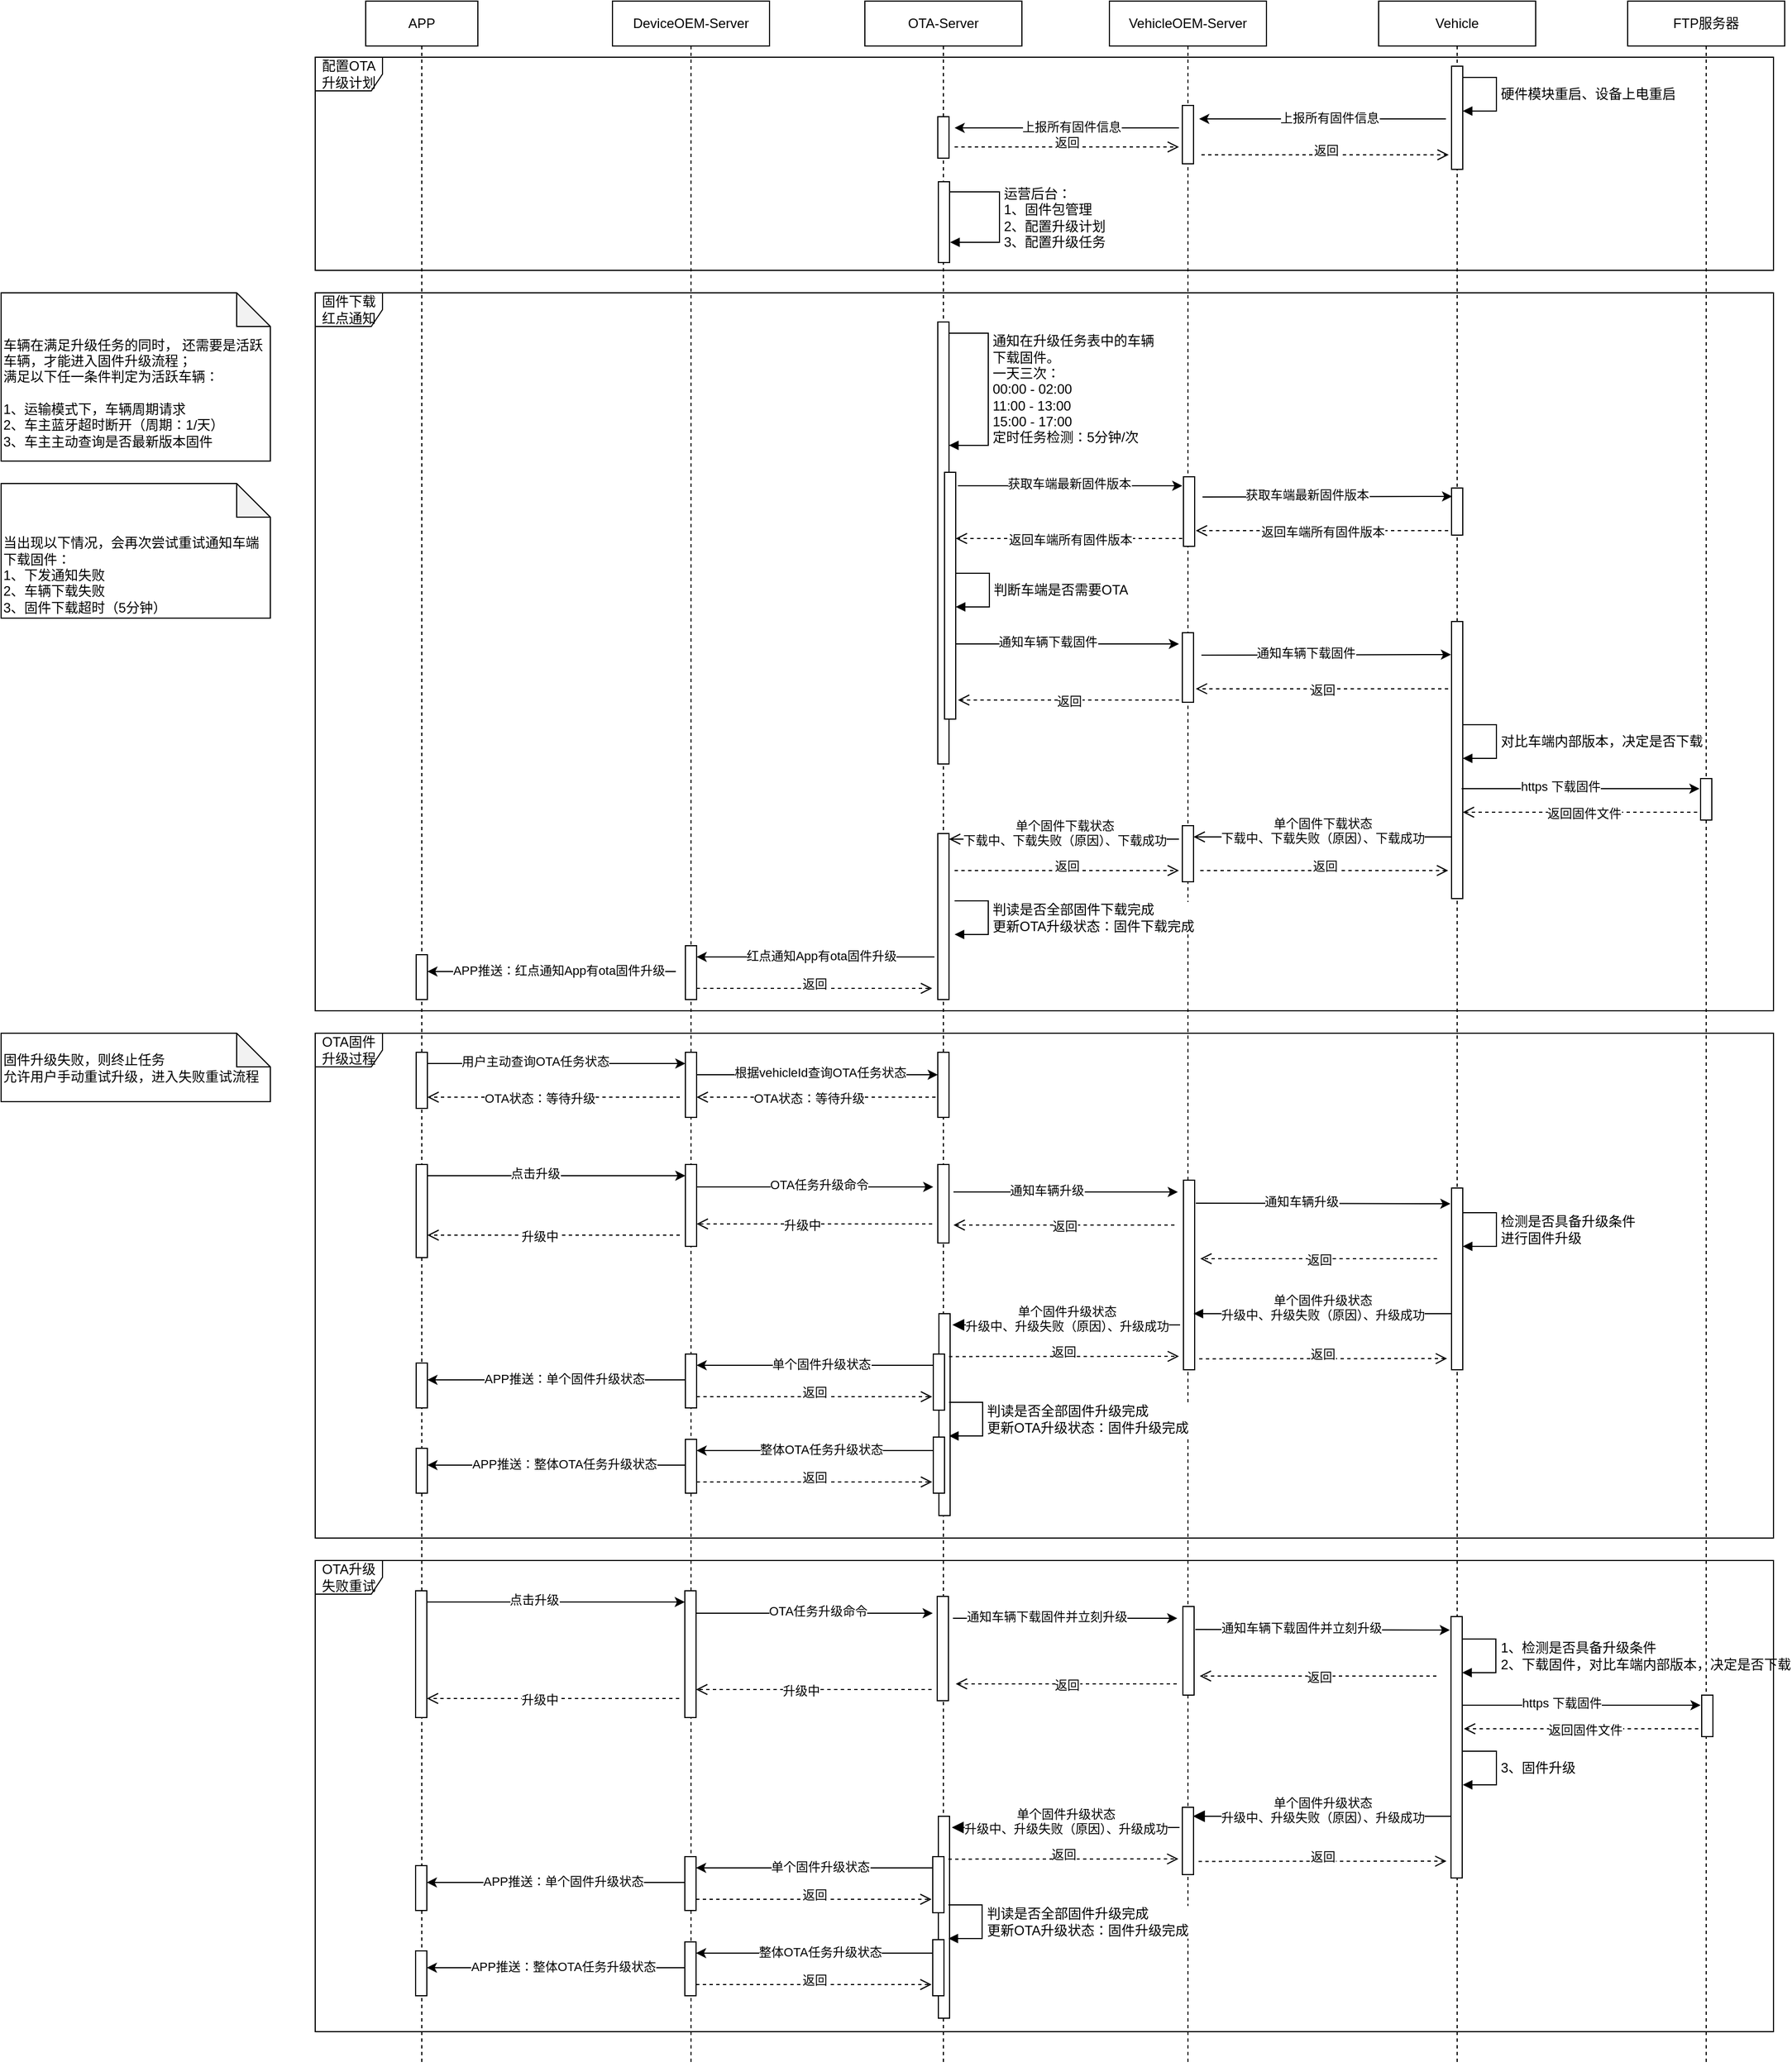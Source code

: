 <mxfile version="25.0.3">
  <diagram name="第 1 页" id="P_OKSBpqpjbT7ZUcAPDN">
    <mxGraphModel dx="3353" dy="1193" grid="1" gridSize="10" guides="1" tooltips="1" connect="1" arrows="1" fold="1" page="1" pageScale="1" pageWidth="827" pageHeight="1169" math="0" shadow="0">
      <root>
        <mxCell id="0" />
        <mxCell id="1" parent="0" />
        <mxCell id="hAaRibH6YbzZ0h87aK_9-16" value="OTA固件升级过程" style="shape=umlFrame;whiteSpace=wrap;html=1;pointerEvents=0;sketch=0;strokeColor=default;align=center;verticalAlign=middle;fontFamily=Helvetica;fontSize=12;fontColor=default;fillColor=default;" parent="1" vertex="1">
          <mxGeometry x="-520" y="960" width="1300" height="450" as="geometry" />
        </mxCell>
        <mxCell id="hAaRibH6YbzZ0h87aK_9-1" value="APP" style="shape=umlLifeline;perimeter=lifelinePerimeter;whiteSpace=wrap;html=1;container=0;dropTarget=0;collapsible=0;recursiveResize=0;outlineConnect=0;portConstraint=eastwest;newEdgeStyle={&quot;edgeStyle&quot;:&quot;elbowEdgeStyle&quot;,&quot;elbow&quot;:&quot;vertical&quot;,&quot;curved&quot;:0,&quot;rounded&quot;:0};" parent="1" vertex="1">
          <mxGeometry x="-475" y="40" width="100" height="1840" as="geometry" />
        </mxCell>
        <mxCell id="hAaRibH6YbzZ0h87aK_9-71" value="" style="html=1;points=[];perimeter=orthogonalPerimeter;outlineConnect=0;targetShapes=umlLifeline;portConstraint=eastwest;newEdgeStyle={&quot;edgeStyle&quot;:&quot;elbowEdgeStyle&quot;,&quot;elbow&quot;:&quot;vertical&quot;,&quot;curved&quot;:0,&quot;rounded&quot;:0};" parent="hAaRibH6YbzZ0h87aK_9-1" vertex="1">
          <mxGeometry x="45" y="850" width="10" height="40" as="geometry" />
        </mxCell>
        <mxCell id="hAaRibH6YbzZ0h87aK_9-77" value="" style="html=1;points=[];perimeter=orthogonalPerimeter;outlineConnect=0;targetShapes=umlLifeline;portConstraint=eastwest;newEdgeStyle={&quot;edgeStyle&quot;:&quot;elbowEdgeStyle&quot;,&quot;elbow&quot;:&quot;vertical&quot;,&quot;curved&quot;:0,&quot;rounded&quot;:0};" parent="hAaRibH6YbzZ0h87aK_9-1" vertex="1">
          <mxGeometry x="45" y="937" width="10" height="50" as="geometry" />
        </mxCell>
        <mxCell id="hAaRibH6YbzZ0h87aK_9-3" value="DeviceOEM-Server" style="shape=umlLifeline;perimeter=lifelinePerimeter;whiteSpace=wrap;html=1;container=0;dropTarget=0;collapsible=0;recursiveResize=0;outlineConnect=0;portConstraint=eastwest;newEdgeStyle={&quot;edgeStyle&quot;:&quot;elbowEdgeStyle&quot;,&quot;elbow&quot;:&quot;vertical&quot;,&quot;curved&quot;:0,&quot;rounded&quot;:0};" parent="1" vertex="1">
          <mxGeometry x="-255" y="40" width="140" height="1840" as="geometry" />
        </mxCell>
        <mxCell id="hAaRibH6YbzZ0h87aK_9-70" value="" style="html=1;points=[];perimeter=orthogonalPerimeter;outlineConnect=0;targetShapes=umlLifeline;portConstraint=eastwest;newEdgeStyle={&quot;edgeStyle&quot;:&quot;elbowEdgeStyle&quot;,&quot;elbow&quot;:&quot;vertical&quot;,&quot;curved&quot;:0,&quot;rounded&quot;:0};" parent="hAaRibH6YbzZ0h87aK_9-3" vertex="1">
          <mxGeometry x="65" y="842" width="10" height="48" as="geometry" />
        </mxCell>
        <mxCell id="hAaRibH6YbzZ0h87aK_9-138" value="" style="html=1;points=[];perimeter=orthogonalPerimeter;outlineConnect=0;targetShapes=umlLifeline;portConstraint=eastwest;newEdgeStyle={&quot;edgeStyle&quot;:&quot;elbowEdgeStyle&quot;,&quot;elbow&quot;:&quot;vertical&quot;,&quot;curved&quot;:0,&quot;rounded&quot;:0};" parent="hAaRibH6YbzZ0h87aK_9-3" vertex="1">
          <mxGeometry x="-175" y="1290" width="10" height="40" as="geometry" />
        </mxCell>
        <mxCell id="hAaRibH6YbzZ0h87aK_9-139" value="" style="html=1;points=[];perimeter=orthogonalPerimeter;outlineConnect=0;targetShapes=umlLifeline;portConstraint=eastwest;newEdgeStyle={&quot;edgeStyle&quot;:&quot;elbowEdgeStyle&quot;,&quot;elbow&quot;:&quot;vertical&quot;,&quot;curved&quot;:0,&quot;rounded&quot;:0};" parent="hAaRibH6YbzZ0h87aK_9-3" vertex="1">
          <mxGeometry x="65" y="1282" width="10" height="48" as="geometry" />
        </mxCell>
        <mxCell id="hAaRibH6YbzZ0h87aK_9-140" value="" style="endArrow=classic;html=1;rounded=0;" parent="hAaRibH6YbzZ0h87aK_9-3" edge="1">
          <mxGeometry width="50" height="50" relative="1" as="geometry">
            <mxPoint x="286.5" y="1292" as="sourcePoint" />
            <mxPoint x="75" y="1292" as="targetPoint" />
          </mxGeometry>
        </mxCell>
        <mxCell id="hAaRibH6YbzZ0h87aK_9-141" value="整体OTA任务升级状态" style="edgeLabel;html=1;align=center;verticalAlign=middle;resizable=0;points=[];" parent="hAaRibH6YbzZ0h87aK_9-140" vertex="1" connectable="0">
          <mxGeometry x="-0.17" y="2" relative="1" as="geometry">
            <mxPoint x="-13" y="-3" as="offset" />
          </mxGeometry>
        </mxCell>
        <mxCell id="hAaRibH6YbzZ0h87aK_9-142" value="" style="endArrow=classic;html=1;rounded=0;" parent="hAaRibH6YbzZ0h87aK_9-3" edge="1">
          <mxGeometry width="50" height="50" relative="1" as="geometry">
            <mxPoint x="65" y="1305" as="sourcePoint" />
            <mxPoint x="-165" y="1305" as="targetPoint" />
          </mxGeometry>
        </mxCell>
        <mxCell id="hAaRibH6YbzZ0h87aK_9-143" value="APP推送：整体OTA任务升级状态" style="edgeLabel;html=1;align=center;verticalAlign=middle;resizable=0;points=[];" parent="hAaRibH6YbzZ0h87aK_9-142" vertex="1" connectable="0">
          <mxGeometry x="-0.17" y="2" relative="1" as="geometry">
            <mxPoint x="-13" y="-3" as="offset" />
          </mxGeometry>
        </mxCell>
        <mxCell id="hAaRibH6YbzZ0h87aK_9-144" value="返回" style="html=1;verticalAlign=bottom;endArrow=open;dashed=1;endSize=8;edgeStyle=elbowEdgeStyle;elbow=vertical;curved=0;rounded=0;" parent="hAaRibH6YbzZ0h87aK_9-3" edge="1">
          <mxGeometry y="-5" relative="1" as="geometry">
            <mxPoint x="285" y="1320" as="targetPoint" />
            <Array as="points" />
            <mxPoint x="75" y="1320" as="sourcePoint" />
            <mxPoint as="offset" />
          </mxGeometry>
        </mxCell>
        <mxCell id="hAaRibH6YbzZ0h87aK_9-7" value="VehicleOEM-Server" style="shape=umlLifeline;perimeter=lifelinePerimeter;whiteSpace=wrap;html=1;container=0;dropTarget=0;collapsible=0;recursiveResize=0;outlineConnect=0;portConstraint=eastwest;newEdgeStyle={&quot;edgeStyle&quot;:&quot;elbowEdgeStyle&quot;,&quot;elbow&quot;:&quot;vertical&quot;,&quot;curved&quot;:0,&quot;rounded&quot;:0};" parent="1" vertex="1">
          <mxGeometry x="188" y="40" width="140" height="1840" as="geometry" />
        </mxCell>
        <mxCell id="hAaRibH6YbzZ0h87aK_9-8" value="" style="html=1;points=[];perimeter=orthogonalPerimeter;outlineConnect=0;targetShapes=umlLifeline;portConstraint=eastwest;newEdgeStyle={&quot;edgeStyle&quot;:&quot;elbowEdgeStyle&quot;,&quot;elbow&quot;:&quot;vertical&quot;,&quot;curved&quot;:0,&quot;rounded&quot;:0};" parent="hAaRibH6YbzZ0h87aK_9-7" vertex="1">
          <mxGeometry x="65" y="735" width="10" height="50" as="geometry" />
        </mxCell>
        <mxCell id="hAaRibH6YbzZ0h87aK_9-41" value="" style="html=1;points=[];perimeter=orthogonalPerimeter;outlineConnect=0;targetShapes=umlLifeline;portConstraint=eastwest;newEdgeStyle={&quot;edgeStyle&quot;:&quot;elbowEdgeStyle&quot;,&quot;elbow&quot;:&quot;vertical&quot;,&quot;curved&quot;:0,&quot;rounded&quot;:0};" parent="hAaRibH6YbzZ0h87aK_9-7" vertex="1">
          <mxGeometry x="65" y="563" width="10" height="62" as="geometry" />
        </mxCell>
        <mxCell id="hAaRibH6YbzZ0h87aK_9-56" value="" style="html=1;points=[];perimeter=orthogonalPerimeter;outlineConnect=0;targetShapes=umlLifeline;portConstraint=eastwest;newEdgeStyle={&quot;edgeStyle&quot;:&quot;elbowEdgeStyle&quot;,&quot;elbow&quot;:&quot;vertical&quot;,&quot;curved&quot;:0,&quot;rounded&quot;:0};" parent="hAaRibH6YbzZ0h87aK_9-7" vertex="1">
          <mxGeometry x="66" y="424" width="10" height="62" as="geometry" />
        </mxCell>
        <mxCell id="hAaRibH6YbzZ0h87aK_9-57" value="" style="endArrow=classic;html=1;rounded=0;" parent="hAaRibH6YbzZ0h87aK_9-7" edge="1">
          <mxGeometry width="50" height="50" relative="1" as="geometry">
            <mxPoint x="-135" y="432" as="sourcePoint" />
            <mxPoint x="65" y="432" as="targetPoint" />
          </mxGeometry>
        </mxCell>
        <mxCell id="hAaRibH6YbzZ0h87aK_9-58" value="获取车端最新固件版本" style="edgeLabel;html=1;align=center;verticalAlign=middle;resizable=0;points=[];" parent="hAaRibH6YbzZ0h87aK_9-57" vertex="1" connectable="0">
          <mxGeometry x="-0.17" y="2" relative="1" as="geometry">
            <mxPoint x="16" as="offset" />
          </mxGeometry>
        </mxCell>
        <mxCell id="hAaRibH6YbzZ0h87aK_9-59" value="" style="endArrow=classic;html=1;rounded=0;" parent="hAaRibH6YbzZ0h87aK_9-7" edge="1">
          <mxGeometry width="50" height="50" relative="1" as="geometry">
            <mxPoint x="83" y="442" as="sourcePoint" />
            <mxPoint x="305.5" y="441.5" as="targetPoint" />
          </mxGeometry>
        </mxCell>
        <mxCell id="hAaRibH6YbzZ0h87aK_9-60" value="获取车端最新固件版本" style="edgeLabel;html=1;align=center;verticalAlign=middle;resizable=0;points=[];" parent="hAaRibH6YbzZ0h87aK_9-59" vertex="1" connectable="0">
          <mxGeometry x="-0.17" y="2" relative="1" as="geometry">
            <mxPoint as="offset" />
          </mxGeometry>
        </mxCell>
        <mxCell id="hAaRibH6YbzZ0h87aK_9-61" value="返回车端所有固件版本" style="html=1;verticalAlign=bottom;endArrow=open;dashed=1;endSize=8;edgeStyle=elbowEdgeStyle;elbow=vertical;curved=0;rounded=0;entryX=0.7;entryY=0.806;entryDx=0;entryDy=0;entryPerimeter=0;" parent="hAaRibH6YbzZ0h87aK_9-7" edge="1">
          <mxGeometry x="-0.005" y="10" relative="1" as="geometry">
            <mxPoint x="77" y="471.972" as="targetPoint" />
            <Array as="points" />
            <mxPoint x="302" y="472" as="sourcePoint" />
            <mxPoint as="offset" />
          </mxGeometry>
        </mxCell>
        <mxCell id="hAaRibH6YbzZ0h87aK_9-62" value="返回车端所有固件版本" style="html=1;verticalAlign=bottom;endArrow=open;dashed=1;endSize=8;edgeStyle=elbowEdgeStyle;elbow=vertical;curved=0;rounded=0;" parent="hAaRibH6YbzZ0h87aK_9-7" edge="1">
          <mxGeometry x="-0.005" y="10" relative="1" as="geometry">
            <mxPoint x="-137" y="479" as="targetPoint" />
            <Array as="points" />
            <mxPoint x="65" y="479" as="sourcePoint" />
            <mxPoint as="offset" />
          </mxGeometry>
        </mxCell>
        <mxCell id="hAaRibH6YbzZ0h87aK_9-105" value="" style="html=1;points=[];perimeter=orthogonalPerimeter;outlineConnect=0;targetShapes=umlLifeline;portConstraint=eastwest;newEdgeStyle={&quot;edgeStyle&quot;:&quot;elbowEdgeStyle&quot;,&quot;elbow&quot;:&quot;vertical&quot;,&quot;curved&quot;:0,&quot;rounded&quot;:0};" parent="hAaRibH6YbzZ0h87aK_9-7" vertex="1">
          <mxGeometry x="66" y="1051" width="10" height="169" as="geometry" />
        </mxCell>
        <mxCell id="hAaRibH6YbzZ0h87aK_9-9" value="Vehicle" style="shape=umlLifeline;perimeter=lifelinePerimeter;whiteSpace=wrap;html=1;container=0;dropTarget=0;collapsible=0;recursiveResize=0;outlineConnect=0;portConstraint=eastwest;newEdgeStyle={&quot;edgeStyle&quot;:&quot;elbowEdgeStyle&quot;,&quot;elbow&quot;:&quot;vertical&quot;,&quot;curved&quot;:0,&quot;rounded&quot;:0};" parent="1" vertex="1">
          <mxGeometry x="428" y="40" width="140" height="1840" as="geometry" />
        </mxCell>
        <mxCell id="hAaRibH6YbzZ0h87aK_9-44" value="" style="html=1;points=[];perimeter=orthogonalPerimeter;outlineConnect=0;targetShapes=umlLifeline;portConstraint=eastwest;newEdgeStyle={&quot;edgeStyle&quot;:&quot;elbowEdgeStyle&quot;,&quot;elbow&quot;:&quot;vertical&quot;,&quot;curved&quot;:0,&quot;rounded&quot;:0};" parent="hAaRibH6YbzZ0h87aK_9-9" vertex="1">
          <mxGeometry x="65" y="553" width="10" height="247" as="geometry" />
        </mxCell>
        <mxCell id="hAaRibH6YbzZ0h87aK_9-107" value="" style="html=1;points=[];perimeter=orthogonalPerimeter;outlineConnect=0;targetShapes=umlLifeline;portConstraint=eastwest;newEdgeStyle={&quot;edgeStyle&quot;:&quot;elbowEdgeStyle&quot;,&quot;elbow&quot;:&quot;vertical&quot;,&quot;curved&quot;:0,&quot;rounded&quot;:0};" parent="hAaRibH6YbzZ0h87aK_9-9" vertex="1">
          <mxGeometry x="65" y="1058" width="10" height="162" as="geometry" />
        </mxCell>
        <mxCell id="hAaRibH6YbzZ0h87aK_9-10" value="" style="endArrow=classic;html=1;rounded=0;" parent="1" edge="1">
          <mxGeometry width="50" height="50" relative="1" as="geometry">
            <mxPoint x="488" y="145" as="sourcePoint" />
            <mxPoint x="268" y="145" as="targetPoint" />
          </mxGeometry>
        </mxCell>
        <mxCell id="hAaRibH6YbzZ0h87aK_9-11" value="上报所有固件信息" style="edgeLabel;html=1;align=center;verticalAlign=middle;resizable=0;points=[];" parent="hAaRibH6YbzZ0h87aK_9-10" vertex="1" connectable="0">
          <mxGeometry x="-0.17" y="2" relative="1" as="geometry">
            <mxPoint x="-13" y="-3" as="offset" />
          </mxGeometry>
        </mxCell>
        <mxCell id="hAaRibH6YbzZ0h87aK_9-12" value="硬件模块重启、设备上电重启" style="html=1;align=left;spacingLeft=2;endArrow=block;rounded=0;edgeStyle=orthogonalEdgeStyle;curved=0;rounded=0;fontFamily=Helvetica;fontSize=12;fontColor=default;" parent="1" edge="1">
          <mxGeometry relative="1" as="geometry">
            <mxPoint x="503" y="108" as="sourcePoint" />
            <Array as="points">
              <mxPoint x="533" y="108" />
              <mxPoint x="533" y="138" />
            </Array>
            <mxPoint x="503" y="138" as="targetPoint" />
          </mxGeometry>
        </mxCell>
        <mxCell id="hAaRibH6YbzZ0h87aK_9-13" value="固件下载红点通知" style="shape=umlFrame;whiteSpace=wrap;html=1;pointerEvents=0;sketch=0;strokeColor=default;align=center;verticalAlign=middle;fontFamily=Helvetica;fontSize=12;fontColor=default;fillColor=default;" parent="1" vertex="1">
          <mxGeometry x="-520" y="300" width="1300" height="640" as="geometry" />
        </mxCell>
        <mxCell id="hAaRibH6YbzZ0h87aK_9-14" value="" style="endArrow=classic;html=1;rounded=0;" parent="1" edge="1">
          <mxGeometry width="50" height="50" relative="1" as="geometry">
            <mxPoint x="50" y="613" as="sourcePoint" />
            <mxPoint x="250" y="613" as="targetPoint" />
          </mxGeometry>
        </mxCell>
        <mxCell id="hAaRibH6YbzZ0h87aK_9-15" value="通知车辆下载固件" style="edgeLabel;html=1;align=center;verticalAlign=middle;resizable=0;points=[];" parent="hAaRibH6YbzZ0h87aK_9-14" vertex="1" connectable="0">
          <mxGeometry x="-0.17" y="2" relative="1" as="geometry">
            <mxPoint as="offset" />
          </mxGeometry>
        </mxCell>
        <mxCell id="hAaRibH6YbzZ0h87aK_9-18" value="" style="html=1;points=[];perimeter=orthogonalPerimeter;outlineConnect=0;targetShapes=umlLifeline;portConstraint=eastwest;newEdgeStyle={&quot;edgeStyle&quot;:&quot;elbowEdgeStyle&quot;,&quot;elbow&quot;:&quot;vertical&quot;,&quot;curved&quot;:0,&quot;rounded&quot;:0};" parent="1" vertex="1">
          <mxGeometry x="253" y="133" width="10" height="52" as="geometry" />
        </mxCell>
        <mxCell id="hAaRibH6YbzZ0h87aK_9-19" value="" style="html=1;points=[];perimeter=orthogonalPerimeter;outlineConnect=0;targetShapes=umlLifeline;portConstraint=eastwest;newEdgeStyle={&quot;edgeStyle&quot;:&quot;elbowEdgeStyle&quot;,&quot;elbow&quot;:&quot;vertical&quot;,&quot;curved&quot;:0,&quot;rounded&quot;:0};" parent="1" vertex="1">
          <mxGeometry x="493" y="98" width="10" height="92" as="geometry" />
        </mxCell>
        <mxCell id="hAaRibH6YbzZ0h87aK_9-26" value="返回固件文件" style="html=1;verticalAlign=bottom;endArrow=open;dashed=1;endSize=8;edgeStyle=elbowEdgeStyle;elbow=horizontal;curved=0;rounded=0;" parent="1" edge="1">
          <mxGeometry x="-0.005" y="10" relative="1" as="geometry">
            <mxPoint x="503" y="763" as="targetPoint" />
            <Array as="points" />
            <mxPoint x="718" y="763" as="sourcePoint" />
            <mxPoint as="offset" />
          </mxGeometry>
        </mxCell>
        <mxCell id="hAaRibH6YbzZ0h87aK_9-29" value="OTA-Server" style="shape=umlLifeline;perimeter=lifelinePerimeter;whiteSpace=wrap;html=1;container=0;dropTarget=0;collapsible=0;recursiveResize=0;outlineConnect=0;portConstraint=eastwest;newEdgeStyle={&quot;edgeStyle&quot;:&quot;elbowEdgeStyle&quot;,&quot;elbow&quot;:&quot;vertical&quot;,&quot;curved&quot;:0,&quot;rounded&quot;:0};" parent="1" vertex="1">
          <mxGeometry x="-30" y="40" width="140" height="1840" as="geometry" />
        </mxCell>
        <mxCell id="hAaRibH6YbzZ0h87aK_9-30" value="" style="html=1;points=[];perimeter=orthogonalPerimeter;outlineConnect=0;targetShapes=umlLifeline;portConstraint=eastwest;newEdgeStyle={&quot;edgeStyle&quot;:&quot;elbowEdgeStyle&quot;,&quot;elbow&quot;:&quot;vertical&quot;,&quot;curved&quot;:0,&quot;rounded&quot;:0};" parent="hAaRibH6YbzZ0h87aK_9-29" vertex="1">
          <mxGeometry x="65" y="103" width="10" height="37" as="geometry" />
        </mxCell>
        <mxCell id="hAaRibH6YbzZ0h87aK_9-36" value="" style="html=1;points=[];perimeter=orthogonalPerimeter;outlineConnect=0;targetShapes=umlLifeline;portConstraint=eastwest;newEdgeStyle={&quot;edgeStyle&quot;:&quot;elbowEdgeStyle&quot;,&quot;elbow&quot;:&quot;vertical&quot;,&quot;curved&quot;:0,&quot;rounded&quot;:0};" parent="hAaRibH6YbzZ0h87aK_9-29" vertex="1">
          <mxGeometry x="65" y="286" width="10" height="394" as="geometry" />
        </mxCell>
        <mxCell id="hAaRibH6YbzZ0h87aK_9-37" value="&lt;div&gt;&lt;br&gt;&lt;/div&gt;&lt;div&gt;通知在升级任务表中的车辆&lt;/div&gt;&lt;div&gt;下载固件。&lt;/div&gt;&lt;div&gt;一天三次：&lt;/div&gt;&lt;div&gt;00:00 - 02:00&lt;/div&gt;&lt;div&gt;11:00 - 13:00&lt;/div&gt;&lt;div&gt;15:00 - 17:00&lt;/div&gt;定时任务检测：5分钟/次&lt;div&gt;&lt;br&gt;&lt;/div&gt;" style="html=1;align=left;spacingLeft=2;endArrow=block;rounded=0;edgeStyle=orthogonalEdgeStyle;curved=0;rounded=0;fontFamily=Helvetica;fontSize=12;fontColor=default;" parent="hAaRibH6YbzZ0h87aK_9-29" source="hAaRibH6YbzZ0h87aK_9-36" target="hAaRibH6YbzZ0h87aK_9-36" edge="1">
          <mxGeometry relative="1" as="geometry">
            <mxPoint x="80" y="306" as="sourcePoint" />
            <Array as="points">
              <mxPoint x="110" y="296" />
              <mxPoint x="110" y="396" />
            </Array>
            <mxPoint x="80" y="336" as="targetPoint" />
            <mxPoint as="offset" />
          </mxGeometry>
        </mxCell>
        <mxCell id="hAaRibH6YbzZ0h87aK_9-53" value="" style="html=1;points=[];perimeter=orthogonalPerimeter;outlineConnect=0;targetShapes=umlLifeline;portConstraint=eastwest;newEdgeStyle={&quot;edgeStyle&quot;:&quot;elbowEdgeStyle&quot;,&quot;elbow&quot;:&quot;vertical&quot;,&quot;curved&quot;:0,&quot;rounded&quot;:0};" parent="hAaRibH6YbzZ0h87aK_9-29" vertex="1">
          <mxGeometry x="65" y="742" width="10" height="148" as="geometry" />
        </mxCell>
        <mxCell id="hAaRibH6YbzZ0h87aK_9-65" value="" style="html=1;points=[];perimeter=orthogonalPerimeter;outlineConnect=0;targetShapes=umlLifeline;portConstraint=eastwest;newEdgeStyle={&quot;edgeStyle&quot;:&quot;elbowEdgeStyle&quot;,&quot;elbow&quot;:&quot;vertical&quot;,&quot;curved&quot;:0,&quot;rounded&quot;:0};" parent="hAaRibH6YbzZ0h87aK_9-29" vertex="1">
          <mxGeometry x="71" y="420" width="10" height="220" as="geometry" />
        </mxCell>
        <mxCell id="hAaRibH6YbzZ0h87aK_9-136" value="" style="html=1;points=[];perimeter=orthogonalPerimeter;outlineConnect=0;targetShapes=umlLifeline;portConstraint=eastwest;newEdgeStyle={&quot;edgeStyle&quot;:&quot;elbowEdgeStyle&quot;,&quot;elbow&quot;:&quot;vertical&quot;,&quot;curved&quot;:0,&quot;rounded&quot;:0};" parent="hAaRibH6YbzZ0h87aK_9-29" vertex="1">
          <mxGeometry x="66" y="1170" width="10" height="180" as="geometry" />
        </mxCell>
        <mxCell id="hAaRibH6YbzZ0h87aK_9-115" value="" style="html=1;points=[];perimeter=orthogonalPerimeter;outlineConnect=0;targetShapes=umlLifeline;portConstraint=eastwest;newEdgeStyle={&quot;edgeStyle&quot;:&quot;elbowEdgeStyle&quot;,&quot;elbow&quot;:&quot;vertical&quot;,&quot;curved&quot;:0,&quot;rounded&quot;:0};" parent="hAaRibH6YbzZ0h87aK_9-29" vertex="1">
          <mxGeometry x="61" y="1206" width="10" height="50" as="geometry" />
        </mxCell>
        <mxCell id="hAaRibH6YbzZ0h87aK_9-137" value="" style="html=1;points=[];perimeter=orthogonalPerimeter;outlineConnect=0;targetShapes=umlLifeline;portConstraint=eastwest;newEdgeStyle={&quot;edgeStyle&quot;:&quot;elbowEdgeStyle&quot;,&quot;elbow&quot;:&quot;vertical&quot;,&quot;curved&quot;:0,&quot;rounded&quot;:0};" parent="hAaRibH6YbzZ0h87aK_9-29" vertex="1">
          <mxGeometry x="61" y="1280" width="10" height="50" as="geometry" />
        </mxCell>
        <mxCell id="hAaRibH6YbzZ0h87aK_9-146" value="" style="html=1;points=[];perimeter=orthogonalPerimeter;outlineConnect=0;targetShapes=umlLifeline;portConstraint=eastwest;newEdgeStyle={&quot;edgeStyle&quot;:&quot;elbowEdgeStyle&quot;,&quot;elbow&quot;:&quot;vertical&quot;,&quot;curved&quot;:0,&quot;rounded&quot;:0};" parent="hAaRibH6YbzZ0h87aK_9-29" vertex="1">
          <mxGeometry x="-400.5" y="1738" width="10" height="40" as="geometry" />
        </mxCell>
        <mxCell id="hAaRibH6YbzZ0h87aK_9-147" value="" style="html=1;points=[];perimeter=orthogonalPerimeter;outlineConnect=0;targetShapes=umlLifeline;portConstraint=eastwest;newEdgeStyle={&quot;edgeStyle&quot;:&quot;elbowEdgeStyle&quot;,&quot;elbow&quot;:&quot;vertical&quot;,&quot;curved&quot;:0,&quot;rounded&quot;:0};" parent="hAaRibH6YbzZ0h87aK_9-29" vertex="1">
          <mxGeometry x="-160.5" y="1730" width="10" height="48" as="geometry" />
        </mxCell>
        <mxCell id="hAaRibH6YbzZ0h87aK_9-148" value="" style="endArrow=classic;html=1;rounded=0;" parent="hAaRibH6YbzZ0h87aK_9-29" edge="1">
          <mxGeometry width="50" height="50" relative="1" as="geometry">
            <mxPoint x="61" y="1740" as="sourcePoint" />
            <mxPoint x="-150.5" y="1740" as="targetPoint" />
          </mxGeometry>
        </mxCell>
        <mxCell id="hAaRibH6YbzZ0h87aK_9-149" value="整体OTA任务升级状态" style="edgeLabel;html=1;align=center;verticalAlign=middle;resizable=0;points=[];" parent="hAaRibH6YbzZ0h87aK_9-148" vertex="1" connectable="0">
          <mxGeometry x="-0.17" y="2" relative="1" as="geometry">
            <mxPoint x="-13" y="-3" as="offset" />
          </mxGeometry>
        </mxCell>
        <mxCell id="hAaRibH6YbzZ0h87aK_9-150" value="" style="endArrow=classic;html=1;rounded=0;" parent="hAaRibH6YbzZ0h87aK_9-29" edge="1">
          <mxGeometry width="50" height="50" relative="1" as="geometry">
            <mxPoint x="-160.5" y="1753" as="sourcePoint" />
            <mxPoint x="-390.5" y="1753" as="targetPoint" />
          </mxGeometry>
        </mxCell>
        <mxCell id="hAaRibH6YbzZ0h87aK_9-151" value="APP推送：整体OTA任务升级状态" style="edgeLabel;html=1;align=center;verticalAlign=middle;resizable=0;points=[];" parent="hAaRibH6YbzZ0h87aK_9-150" vertex="1" connectable="0">
          <mxGeometry x="-0.17" y="2" relative="1" as="geometry">
            <mxPoint x="-13" y="-3" as="offset" />
          </mxGeometry>
        </mxCell>
        <mxCell id="hAaRibH6YbzZ0h87aK_9-152" value="返回" style="html=1;verticalAlign=bottom;endArrow=open;dashed=1;endSize=8;edgeStyle=elbowEdgeStyle;elbow=vertical;curved=0;rounded=0;" parent="hAaRibH6YbzZ0h87aK_9-29" edge="1">
          <mxGeometry y="-5" relative="1" as="geometry">
            <mxPoint x="59.5" y="1768" as="targetPoint" />
            <Array as="points" />
            <mxPoint x="-150.5" y="1768" as="sourcePoint" />
            <mxPoint as="offset" />
          </mxGeometry>
        </mxCell>
        <mxCell id="hAaRibH6YbzZ0h87aK_9-153" value="" style="html=1;points=[];perimeter=orthogonalPerimeter;outlineConnect=0;targetShapes=umlLifeline;portConstraint=eastwest;newEdgeStyle={&quot;edgeStyle&quot;:&quot;elbowEdgeStyle&quot;,&quot;elbow&quot;:&quot;vertical&quot;,&quot;curved&quot;:0,&quot;rounded&quot;:0};" parent="hAaRibH6YbzZ0h87aK_9-29" vertex="1">
          <mxGeometry x="283.5" y="1431" width="10" height="79" as="geometry" />
        </mxCell>
        <mxCell id="hAaRibH6YbzZ0h87aK_9-155" value="" style="html=1;points=[];perimeter=orthogonalPerimeter;outlineConnect=0;targetShapes=umlLifeline;portConstraint=eastwest;newEdgeStyle={&quot;edgeStyle&quot;:&quot;elbowEdgeStyle&quot;,&quot;elbow&quot;:&quot;vertical&quot;,&quot;curved&quot;:0,&quot;rounded&quot;:0};" parent="hAaRibH6YbzZ0h87aK_9-29" vertex="1">
          <mxGeometry x="65.5" y="1618" width="10" height="180" as="geometry" />
        </mxCell>
        <mxCell id="hAaRibH6YbzZ0h87aK_9-156" value="" style="html=1;points=[];perimeter=orthogonalPerimeter;outlineConnect=0;targetShapes=umlLifeline;portConstraint=eastwest;newEdgeStyle={&quot;edgeStyle&quot;:&quot;elbowEdgeStyle&quot;,&quot;elbow&quot;:&quot;vertical&quot;,&quot;curved&quot;:0,&quot;rounded&quot;:0};" parent="hAaRibH6YbzZ0h87aK_9-29" vertex="1">
          <mxGeometry x="60.5" y="1654" width="10" height="50" as="geometry" />
        </mxCell>
        <mxCell id="hAaRibH6YbzZ0h87aK_9-157" value="" style="html=1;points=[];perimeter=orthogonalPerimeter;outlineConnect=0;targetShapes=umlLifeline;portConstraint=eastwest;newEdgeStyle={&quot;edgeStyle&quot;:&quot;elbowEdgeStyle&quot;,&quot;elbow&quot;:&quot;vertical&quot;,&quot;curved&quot;:0,&quot;rounded&quot;:0};" parent="hAaRibH6YbzZ0h87aK_9-29" vertex="1">
          <mxGeometry x="60.5" y="1728" width="10" height="50" as="geometry" />
        </mxCell>
        <mxCell id="hAaRibH6YbzZ0h87aK_9-158" value="" style="html=1;points=[];perimeter=orthogonalPerimeter;outlineConnect=0;targetShapes=umlLifeline;portConstraint=eastwest;newEdgeStyle={&quot;edgeStyle&quot;:&quot;elbowEdgeStyle&quot;,&quot;elbow&quot;:&quot;vertical&quot;,&quot;curved&quot;:0,&quot;rounded&quot;:0};" parent="hAaRibH6YbzZ0h87aK_9-29" vertex="1">
          <mxGeometry x="-400.5" y="1417" width="10" height="113" as="geometry" />
        </mxCell>
        <mxCell id="hAaRibH6YbzZ0h87aK_9-159" value="" style="endArrow=classic;html=1;rounded=0;" parent="hAaRibH6YbzZ0h87aK_9-29" target="hAaRibH6YbzZ0h87aK_9-163" edge="1">
          <mxGeometry width="50" height="50" relative="1" as="geometry">
            <mxPoint x="-390.5" y="1427" as="sourcePoint" />
            <mxPoint x="-190.5" y="1427" as="targetPoint" />
          </mxGeometry>
        </mxCell>
        <mxCell id="hAaRibH6YbzZ0h87aK_9-160" value="点击升级" style="edgeLabel;html=1;align=center;verticalAlign=middle;resizable=0;points=[];" parent="hAaRibH6YbzZ0h87aK_9-159" vertex="1" connectable="0">
          <mxGeometry x="-0.17" y="2" relative="1" as="geometry">
            <mxPoint as="offset" />
          </mxGeometry>
        </mxCell>
        <mxCell id="hAaRibH6YbzZ0h87aK_9-161" value="升级中" style="html=1;verticalAlign=bottom;endArrow=open;dashed=1;endSize=8;edgeStyle=elbowEdgeStyle;elbow=horizontal;curved=0;rounded=0;entryX=0.7;entryY=0.806;entryDx=0;entryDy=0;entryPerimeter=0;" parent="hAaRibH6YbzZ0h87aK_9-29" edge="1">
          <mxGeometry x="0.111" y="10" relative="1" as="geometry">
            <mxPoint x="-390.5" y="1513.002" as="targetPoint" />
            <Array as="points" />
            <mxPoint x="-165.5" y="1513.03" as="sourcePoint" />
            <mxPoint as="offset" />
          </mxGeometry>
        </mxCell>
        <mxCell id="hAaRibH6YbzZ0h87aK_9-162" value="升级中" style="html=1;verticalAlign=bottom;endArrow=open;dashed=1;endSize=8;edgeStyle=elbowEdgeStyle;elbow=horizontal;curved=0;rounded=0;entryX=0.7;entryY=0.806;entryDx=0;entryDy=0;entryPerimeter=0;" parent="hAaRibH6YbzZ0h87aK_9-29" edge="1">
          <mxGeometry x="0.111" y="10" relative="1" as="geometry">
            <mxPoint x="-150.5" y="1505.002" as="targetPoint" />
            <Array as="points" />
            <mxPoint x="59.5" y="1505" as="sourcePoint" />
            <mxPoint as="offset" />
          </mxGeometry>
        </mxCell>
        <mxCell id="hAaRibH6YbzZ0h87aK_9-163" value="" style="html=1;points=[];perimeter=orthogonalPerimeter;outlineConnect=0;targetShapes=umlLifeline;portConstraint=eastwest;newEdgeStyle={&quot;edgeStyle&quot;:&quot;elbowEdgeStyle&quot;,&quot;elbow&quot;:&quot;vertical&quot;,&quot;curved&quot;:0,&quot;rounded&quot;:0};" parent="hAaRibH6YbzZ0h87aK_9-29" vertex="1">
          <mxGeometry x="-160.5" y="1417" width="10" height="113" as="geometry" />
        </mxCell>
        <mxCell id="hAaRibH6YbzZ0h87aK_9-164" value="" style="endArrow=classic;html=1;rounded=0;" parent="hAaRibH6YbzZ0h87aK_9-29" source="hAaRibH6YbzZ0h87aK_9-163" edge="1">
          <mxGeometry width="50" height="50" relative="1" as="geometry">
            <mxPoint x="-142.5" y="1437" as="sourcePoint" />
            <mxPoint x="60.5" y="1437" as="targetPoint" />
          </mxGeometry>
        </mxCell>
        <mxCell id="hAaRibH6YbzZ0h87aK_9-165" value="OTA任务升级命令" style="edgeLabel;html=1;align=center;verticalAlign=middle;resizable=0;points=[];" parent="hAaRibH6YbzZ0h87aK_9-164" vertex="1" connectable="0">
          <mxGeometry x="-0.17" y="2" relative="1" as="geometry">
            <mxPoint x="21" as="offset" />
          </mxGeometry>
        </mxCell>
        <mxCell id="hAaRibH6YbzZ0h87aK_9-166" value="" style="html=1;points=[];perimeter=orthogonalPerimeter;outlineConnect=0;targetShapes=umlLifeline;portConstraint=eastwest;newEdgeStyle={&quot;edgeStyle&quot;:&quot;elbowEdgeStyle&quot;,&quot;elbow&quot;:&quot;vertical&quot;,&quot;curved&quot;:0,&quot;rounded&quot;:0};" parent="hAaRibH6YbzZ0h87aK_9-29" vertex="1">
          <mxGeometry x="64.5" y="1422" width="10" height="93" as="geometry" />
        </mxCell>
        <mxCell id="hAaRibH6YbzZ0h87aK_9-167" value="" style="endArrow=classic;html=1;rounded=0;" parent="hAaRibH6YbzZ0h87aK_9-29" edge="1">
          <mxGeometry width="50" height="50" relative="1" as="geometry">
            <mxPoint x="78.5" y="1441.5" as="sourcePoint" />
            <mxPoint x="278.5" y="1441.5" as="targetPoint" />
          </mxGeometry>
        </mxCell>
        <mxCell id="hAaRibH6YbzZ0h87aK_9-168" value="通知车辆下载固件并立刻升级" style="edgeLabel;html=1;align=center;verticalAlign=middle;resizable=0;points=[];" parent="hAaRibH6YbzZ0h87aK_9-167" vertex="1" connectable="0">
          <mxGeometry x="-0.17" y="2" relative="1" as="geometry">
            <mxPoint as="offset" />
          </mxGeometry>
        </mxCell>
        <mxCell id="hAaRibH6YbzZ0h87aK_9-169" value="返回" style="html=1;verticalAlign=bottom;endArrow=open;dashed=1;endSize=8;edgeStyle=elbowEdgeStyle;elbow=horizontal;curved=0;rounded=0;" parent="hAaRibH6YbzZ0h87aK_9-29" edge="1">
          <mxGeometry x="-0.005" y="10" relative="1" as="geometry">
            <mxPoint x="81" y="1500" as="targetPoint" />
            <Array as="points" />
            <mxPoint x="278" y="1500" as="sourcePoint" />
            <mxPoint as="offset" />
          </mxGeometry>
        </mxCell>
        <mxCell id="hAaRibH6YbzZ0h87aK_9-170" value="" style="endArrow=classic;html=1;rounded=0;" parent="hAaRibH6YbzZ0h87aK_9-29" edge="1">
          <mxGeometry width="50" height="50" relative="1" as="geometry">
            <mxPoint x="294.5" y="1451.5" as="sourcePoint" />
            <mxPoint x="521.5" y="1452" as="targetPoint" />
          </mxGeometry>
        </mxCell>
        <mxCell id="hAaRibH6YbzZ0h87aK_9-171" value="通知车辆下载固件并立刻升级" style="edgeLabel;html=1;align=center;verticalAlign=middle;resizable=0;points=[];" parent="hAaRibH6YbzZ0h87aK_9-170" vertex="1" connectable="0">
          <mxGeometry x="-0.17" y="2" relative="1" as="geometry">
            <mxPoint as="offset" />
          </mxGeometry>
        </mxCell>
        <mxCell id="hAaRibH6YbzZ0h87aK_9-172" value="1、检测是否具备升级条件&lt;div&gt;2、下载固件，对比车端内部版本，决定是否下载&lt;/div&gt;" style="html=1;align=left;spacingLeft=2;endArrow=block;rounded=0;edgeStyle=orthogonalEdgeStyle;curved=0;rounded=0;fontFamily=Helvetica;fontSize=12;fontColor=default;" parent="hAaRibH6YbzZ0h87aK_9-29" edge="1">
          <mxGeometry relative="1" as="geometry">
            <mxPoint x="532.5" y="1460" as="sourcePoint" />
            <Array as="points">
              <mxPoint x="562.5" y="1460" />
              <mxPoint x="562.5" y="1490" />
            </Array>
            <mxPoint x="532.5" y="1490" as="targetPoint" />
          </mxGeometry>
        </mxCell>
        <mxCell id="hAaRibH6YbzZ0h87aK_9-173" value="返回" style="html=1;verticalAlign=bottom;endArrow=open;dashed=1;endSize=8;edgeStyle=elbowEdgeStyle;elbow=horizontal;curved=0;rounded=0;" parent="hAaRibH6YbzZ0h87aK_9-29" edge="1">
          <mxGeometry x="-0.005" y="10" relative="1" as="geometry">
            <mxPoint x="298.5" y="1493" as="targetPoint" />
            <Array as="points" />
            <mxPoint x="509.5" y="1493" as="sourcePoint" />
            <mxPoint as="offset" />
          </mxGeometry>
        </mxCell>
        <mxCell id="hAaRibH6YbzZ0h87aK_9-174" value="单个固件升级状态&lt;br&gt;升级中、升级失败（原因）、升级成功" style="html=1;verticalAlign=bottom;endArrow=block;endSize=8;edgeStyle=elbowEdgeStyle;elbow=vertical;curved=0;rounded=0;endFill=1;" parent="hAaRibH6YbzZ0h87aK_9-29" edge="1">
          <mxGeometry y="10" relative="1" as="geometry">
            <mxPoint x="292.5" y="1618" as="targetPoint" />
            <Array as="points" />
            <mxPoint x="522.5" y="1618" as="sourcePoint" />
            <mxPoint as="offset" />
          </mxGeometry>
        </mxCell>
        <mxCell id="hAaRibH6YbzZ0h87aK_9-175" value="单个固件升级状态&lt;br&gt;升级中、升级失败（原因）、升级成功" style="html=1;verticalAlign=bottom;endArrow=block;endSize=8;edgeStyle=elbowEdgeStyle;elbow=vertical;curved=0;rounded=0;endFill=1;" parent="hAaRibH6YbzZ0h87aK_9-29" edge="1">
          <mxGeometry y="10" relative="1" as="geometry">
            <mxPoint x="77.5" y="1628" as="targetPoint" />
            <Array as="points" />
            <mxPoint x="280.5" y="1628" as="sourcePoint" />
            <mxPoint as="offset" />
          </mxGeometry>
        </mxCell>
        <mxCell id="hAaRibH6YbzZ0h87aK_9-176" value="返回" style="html=1;verticalAlign=bottom;endArrow=open;dashed=1;endSize=8;edgeStyle=elbowEdgeStyle;elbow=vertical;curved=0;rounded=0;" parent="hAaRibH6YbzZ0h87aK_9-29" edge="1">
          <mxGeometry y="-5" relative="1" as="geometry">
            <mxPoint x="518.5" y="1658.21" as="targetPoint" />
            <Array as="points" />
            <mxPoint x="297.5" y="1658.21" as="sourcePoint" />
            <mxPoint as="offset" />
          </mxGeometry>
        </mxCell>
        <mxCell id="hAaRibH6YbzZ0h87aK_9-177" value="返回" style="html=1;verticalAlign=bottom;endArrow=open;dashed=1;endSize=8;edgeStyle=elbowEdgeStyle;elbow=vertical;curved=0;rounded=0;" parent="hAaRibH6YbzZ0h87aK_9-29" edge="1">
          <mxGeometry y="-5" relative="1" as="geometry">
            <mxPoint x="279.5" y="1656" as="targetPoint" />
            <Array as="points" />
            <mxPoint x="74.5" y="1656.21" as="sourcePoint" />
            <mxPoint as="offset" />
          </mxGeometry>
        </mxCell>
        <mxCell id="hAaRibH6YbzZ0h87aK_9-178" value="判读是否全部固件升级完成&lt;div&gt;更新OTA升级状态：固件升级完成&lt;/div&gt;" style="html=1;align=left;spacingLeft=2;endArrow=block;rounded=0;edgeStyle=orthogonalEdgeStyle;curved=0;rounded=0;fontFamily=Helvetica;fontSize=12;fontColor=default;" parent="hAaRibH6YbzZ0h87aK_9-29" edge="1">
          <mxGeometry relative="1" as="geometry">
            <mxPoint x="74.5" y="1697" as="sourcePoint" />
            <Array as="points">
              <mxPoint x="104.5" y="1697" />
              <mxPoint x="104.5" y="1727" />
            </Array>
            <mxPoint x="74.5" y="1727" as="targetPoint" />
          </mxGeometry>
        </mxCell>
        <mxCell id="hAaRibH6YbzZ0h87aK_9-179" value="" style="html=1;points=[];perimeter=orthogonalPerimeter;outlineConnect=0;targetShapes=umlLifeline;portConstraint=eastwest;newEdgeStyle={&quot;edgeStyle&quot;:&quot;elbowEdgeStyle&quot;,&quot;elbow&quot;:&quot;vertical&quot;,&quot;curved&quot;:0,&quot;rounded&quot;:0};" parent="hAaRibH6YbzZ0h87aK_9-29" vertex="1">
          <mxGeometry x="-400.5" y="1662" width="10" height="40" as="geometry" />
        </mxCell>
        <mxCell id="hAaRibH6YbzZ0h87aK_9-180" value="" style="html=1;points=[];perimeter=orthogonalPerimeter;outlineConnect=0;targetShapes=umlLifeline;portConstraint=eastwest;newEdgeStyle={&quot;edgeStyle&quot;:&quot;elbowEdgeStyle&quot;,&quot;elbow&quot;:&quot;vertical&quot;,&quot;curved&quot;:0,&quot;rounded&quot;:0};" parent="hAaRibH6YbzZ0h87aK_9-29" vertex="1">
          <mxGeometry x="-160.5" y="1654" width="10" height="48" as="geometry" />
        </mxCell>
        <mxCell id="hAaRibH6YbzZ0h87aK_9-181" value="" style="endArrow=classic;html=1;rounded=0;" parent="hAaRibH6YbzZ0h87aK_9-29" edge="1">
          <mxGeometry width="50" height="50" relative="1" as="geometry">
            <mxPoint x="61" y="1664" as="sourcePoint" />
            <mxPoint x="-150.5" y="1664" as="targetPoint" />
          </mxGeometry>
        </mxCell>
        <mxCell id="hAaRibH6YbzZ0h87aK_9-182" value="单个固件升级状态" style="edgeLabel;html=1;align=center;verticalAlign=middle;resizable=0;points=[];" parent="hAaRibH6YbzZ0h87aK_9-181" vertex="1" connectable="0">
          <mxGeometry x="-0.17" y="2" relative="1" as="geometry">
            <mxPoint x="-13" y="-3" as="offset" />
          </mxGeometry>
        </mxCell>
        <mxCell id="hAaRibH6YbzZ0h87aK_9-183" value="" style="endArrow=classic;html=1;rounded=0;" parent="hAaRibH6YbzZ0h87aK_9-29" edge="1">
          <mxGeometry width="50" height="50" relative="1" as="geometry">
            <mxPoint x="-160.5" y="1677" as="sourcePoint" />
            <mxPoint x="-390.5" y="1677" as="targetPoint" />
          </mxGeometry>
        </mxCell>
        <mxCell id="hAaRibH6YbzZ0h87aK_9-184" value="APP推送：单个固件升级状态" style="edgeLabel;html=1;align=center;verticalAlign=middle;resizable=0;points=[];" parent="hAaRibH6YbzZ0h87aK_9-183" vertex="1" connectable="0">
          <mxGeometry x="-0.17" y="2" relative="1" as="geometry">
            <mxPoint x="-13" y="-3" as="offset" />
          </mxGeometry>
        </mxCell>
        <mxCell id="hAaRibH6YbzZ0h87aK_9-185" value="返回" style="html=1;verticalAlign=bottom;endArrow=open;dashed=1;endSize=8;edgeStyle=elbowEdgeStyle;elbow=vertical;curved=0;rounded=0;" parent="hAaRibH6YbzZ0h87aK_9-29" edge="1">
          <mxGeometry y="-5" relative="1" as="geometry">
            <mxPoint x="59.5" y="1692" as="targetPoint" />
            <Array as="points" />
            <mxPoint x="-150.5" y="1692" as="sourcePoint" />
            <mxPoint as="offset" />
          </mxGeometry>
        </mxCell>
        <mxCell id="hAaRibH6YbzZ0h87aK_9-197" value="" style="html=1;points=[];perimeter=orthogonalPerimeter;outlineConnect=0;targetShapes=umlLifeline;portConstraint=eastwest;newEdgeStyle={&quot;edgeStyle&quot;:&quot;elbowEdgeStyle&quot;,&quot;elbow&quot;:&quot;vertical&quot;,&quot;curved&quot;:0,&quot;rounded&quot;:0};" parent="hAaRibH6YbzZ0h87aK_9-29" vertex="1">
          <mxGeometry x="65.5" y="161" width="10" height="72" as="geometry" />
        </mxCell>
        <mxCell id="hAaRibH6YbzZ0h87aK_9-198" value="运营后台：&lt;div&gt;1、固件包管理&lt;/div&gt;&lt;div&gt;2、配置升级计划&lt;/div&gt;&lt;div&gt;3、配置升级任务&lt;/div&gt;" style="html=1;align=left;spacingLeft=2;endArrow=block;rounded=0;edgeStyle=orthogonalEdgeStyle;curved=0;rounded=0;fontFamily=Helvetica;fontSize=12;fontColor=default;" parent="hAaRibH6YbzZ0h87aK_9-29" source="hAaRibH6YbzZ0h87aK_9-197" edge="1">
          <mxGeometry relative="1" as="geometry">
            <mxPoint x="76" y="175" as="sourcePoint" />
            <Array as="points">
              <mxPoint x="120" y="170" />
              <mxPoint x="120" y="215" />
            </Array>
            <mxPoint x="76" y="215" as="targetPoint" />
          </mxGeometry>
        </mxCell>
        <mxCell id="hAaRibH6YbzZ0h87aK_9-33" value="FTP服务器" style="shape=umlLifeline;perimeter=lifelinePerimeter;whiteSpace=wrap;html=1;container=0;dropTarget=0;collapsible=0;recursiveResize=0;outlineConnect=0;portConstraint=eastwest;newEdgeStyle={&quot;edgeStyle&quot;:&quot;elbowEdgeStyle&quot;,&quot;elbow&quot;:&quot;vertical&quot;,&quot;curved&quot;:0,&quot;rounded&quot;:0};" parent="1" vertex="1">
          <mxGeometry x="650" y="40" width="140" height="1840" as="geometry" />
        </mxCell>
        <mxCell id="hAaRibH6YbzZ0h87aK_9-50" value="" style="html=1;points=[];perimeter=orthogonalPerimeter;outlineConnect=0;targetShapes=umlLifeline;portConstraint=eastwest;newEdgeStyle={&quot;edgeStyle&quot;:&quot;elbowEdgeStyle&quot;,&quot;elbow&quot;:&quot;vertical&quot;,&quot;curved&quot;:0,&quot;rounded&quot;:0};" parent="hAaRibH6YbzZ0h87aK_9-33" vertex="1">
          <mxGeometry x="65" y="693" width="10" height="37" as="geometry" />
        </mxCell>
        <mxCell id="hAaRibH6YbzZ0h87aK_9-34" value="" style="endArrow=classic;html=1;rounded=0;" parent="1" edge="1">
          <mxGeometry width="50" height="50" relative="1" as="geometry">
            <mxPoint x="250" y="153" as="sourcePoint" />
            <mxPoint x="50" y="153" as="targetPoint" />
          </mxGeometry>
        </mxCell>
        <mxCell id="hAaRibH6YbzZ0h87aK_9-35" value="上报所有固件信息" style="edgeLabel;html=1;align=center;verticalAlign=middle;resizable=0;points=[];" parent="hAaRibH6YbzZ0h87aK_9-34" vertex="1" connectable="0">
          <mxGeometry x="-0.17" y="2" relative="1" as="geometry">
            <mxPoint x="-13" y="-3" as="offset" />
          </mxGeometry>
        </mxCell>
        <mxCell id="hAaRibH6YbzZ0h87aK_9-40" value="返回" style="html=1;verticalAlign=bottom;endArrow=open;dashed=1;endSize=8;edgeStyle=elbowEdgeStyle;elbow=vertical;curved=0;rounded=0;" parent="1" edge="1">
          <mxGeometry y="-5" relative="1" as="geometry">
            <mxPoint x="490.5" y="177" as="targetPoint" />
            <Array as="points" />
            <mxPoint x="270" y="177" as="sourcePoint" />
            <mxPoint as="offset" />
          </mxGeometry>
        </mxCell>
        <mxCell id="hAaRibH6YbzZ0h87aK_9-42" value="" style="endArrow=classic;html=1;rounded=0;" parent="1" edge="1">
          <mxGeometry width="50" height="50" relative="1" as="geometry">
            <mxPoint x="270" y="623" as="sourcePoint" />
            <mxPoint x="492.5" y="622.5" as="targetPoint" />
          </mxGeometry>
        </mxCell>
        <mxCell id="hAaRibH6YbzZ0h87aK_9-43" value="通知车辆下载固件" style="edgeLabel;html=1;align=center;verticalAlign=middle;resizable=0;points=[];" parent="hAaRibH6YbzZ0h87aK_9-42" vertex="1" connectable="0">
          <mxGeometry x="-0.17" y="2" relative="1" as="geometry">
            <mxPoint as="offset" />
          </mxGeometry>
        </mxCell>
        <mxCell id="hAaRibH6YbzZ0h87aK_9-46" value="返回" style="html=1;verticalAlign=bottom;endArrow=open;dashed=1;endSize=8;edgeStyle=elbowEdgeStyle;elbow=horizontal;curved=0;rounded=0;entryX=0.7;entryY=0.806;entryDx=0;entryDy=0;entryPerimeter=0;" parent="1" edge="1">
          <mxGeometry x="-0.005" y="10" relative="1" as="geometry">
            <mxPoint x="265" y="652.972" as="targetPoint" />
            <Array as="points" />
            <mxPoint x="490" y="653" as="sourcePoint" />
            <mxPoint as="offset" />
          </mxGeometry>
        </mxCell>
        <mxCell id="hAaRibH6YbzZ0h87aK_9-47" value="返回" style="html=1;verticalAlign=bottom;endArrow=open;dashed=1;endSize=8;edgeStyle=elbowEdgeStyle;elbow=horizontal;curved=0;rounded=0;" parent="1" edge="1">
          <mxGeometry x="-0.005" y="10" relative="1" as="geometry">
            <mxPoint x="53" y="663" as="targetPoint" />
            <Array as="points" />
            <mxPoint x="250" y="663" as="sourcePoint" />
            <mxPoint as="offset" />
          </mxGeometry>
        </mxCell>
        <mxCell id="hAaRibH6YbzZ0h87aK_9-48" value="" style="endArrow=classic;html=1;rounded=0;exitX=0.7;exitY=0.435;exitDx=0;exitDy=0;exitPerimeter=0;" parent="1" edge="1">
          <mxGeometry width="50" height="50" relative="1" as="geometry">
            <mxPoint x="502" y="742" as="sourcePoint" />
            <mxPoint x="714" y="742" as="targetPoint" />
          </mxGeometry>
        </mxCell>
        <mxCell id="hAaRibH6YbzZ0h87aK_9-49" value="https 下载固件" style="edgeLabel;html=1;align=center;verticalAlign=middle;resizable=0;points=[];" parent="hAaRibH6YbzZ0h87aK_9-48" vertex="1" connectable="0">
          <mxGeometry x="-0.17" y="2" relative="1" as="geometry">
            <mxPoint as="offset" />
          </mxGeometry>
        </mxCell>
        <mxCell id="hAaRibH6YbzZ0h87aK_9-51" value="单个固件下载状态&lt;br&gt;下载中、下载失败（原因）、下载成功" style="html=1;verticalAlign=bottom;endArrow=open;endSize=8;edgeStyle=elbowEdgeStyle;elbow=horizontal;curved=0;rounded=0;" parent="1" edge="1">
          <mxGeometry y="10" relative="1" as="geometry">
            <mxPoint x="263" y="785" as="targetPoint" />
            <Array as="points" />
            <mxPoint x="493" y="785" as="sourcePoint" />
            <mxPoint as="offset" />
          </mxGeometry>
        </mxCell>
        <mxCell id="hAaRibH6YbzZ0h87aK_9-52" value="返回" style="html=1;verticalAlign=bottom;endArrow=open;dashed=1;endSize=8;edgeStyle=elbowEdgeStyle;elbow=vertical;curved=0;rounded=0;" parent="1" edge="1">
          <mxGeometry y="-5" relative="1" as="geometry">
            <mxPoint x="490" y="815" as="targetPoint" />
            <Array as="points" />
            <mxPoint x="269" y="815" as="sourcePoint" />
            <mxPoint as="offset" />
          </mxGeometry>
        </mxCell>
        <mxCell id="hAaRibH6YbzZ0h87aK_9-54" value="单个固件下载状态&lt;br&gt;下载中、下载失败（原因）、下载成功" style="html=1;verticalAlign=bottom;endArrow=open;endSize=8;edgeStyle=elbowEdgeStyle;elbow=vertical;curved=0;rounded=0;" parent="1" edge="1">
          <mxGeometry y="10" relative="1" as="geometry">
            <mxPoint x="45" y="787" as="targetPoint" />
            <Array as="points" />
            <mxPoint x="250" y="787" as="sourcePoint" />
            <mxPoint as="offset" />
          </mxGeometry>
        </mxCell>
        <mxCell id="hAaRibH6YbzZ0h87aK_9-55" value="返回" style="html=1;verticalAlign=bottom;endArrow=open;dashed=1;endSize=8;edgeStyle=elbowEdgeStyle;elbow=vertical;curved=0;rounded=0;" parent="1" edge="1">
          <mxGeometry y="-5" relative="1" as="geometry">
            <mxPoint x="250" y="815" as="targetPoint" />
            <Array as="points" />
            <mxPoint x="50" y="815" as="sourcePoint" />
            <mxPoint as="offset" />
          </mxGeometry>
        </mxCell>
        <mxCell id="hAaRibH6YbzZ0h87aK_9-64" value="判断车端是否需要OTA" style="html=1;align=left;spacingLeft=2;endArrow=block;rounded=0;edgeStyle=orthogonalEdgeStyle;curved=0;rounded=0;fontFamily=Helvetica;fontSize=12;fontColor=default;" parent="1" edge="1">
          <mxGeometry relative="1" as="geometry">
            <mxPoint x="51" y="550" as="sourcePoint" />
            <Array as="points">
              <mxPoint x="81" y="550" />
              <mxPoint x="81" y="580" />
            </Array>
            <mxPoint x="51" y="580" as="targetPoint" />
          </mxGeometry>
        </mxCell>
        <mxCell id="hAaRibH6YbzZ0h87aK_9-66" value="" style="html=1;points=[];perimeter=orthogonalPerimeter;outlineConnect=0;targetShapes=umlLifeline;portConstraint=eastwest;newEdgeStyle={&quot;edgeStyle&quot;:&quot;elbowEdgeStyle&quot;,&quot;elbow&quot;:&quot;vertical&quot;,&quot;curved&quot;:0,&quot;rounded&quot;:0};" parent="1" vertex="1">
          <mxGeometry x="493" y="474" width="10" height="42" as="geometry" />
        </mxCell>
        <mxCell id="hAaRibH6YbzZ0h87aK_9-67" value="判读是否全部固件下载完成&lt;div&gt;更新OTA升级状态：固件下载完成&lt;/div&gt;" style="html=1;align=left;spacingLeft=2;endArrow=block;rounded=0;edgeStyle=orthogonalEdgeStyle;curved=0;rounded=0;fontFamily=Helvetica;fontSize=12;fontColor=default;" parent="1" edge="1">
          <mxGeometry relative="1" as="geometry">
            <mxPoint x="50" y="842" as="sourcePoint" />
            <Array as="points">
              <mxPoint x="80" y="842" />
              <mxPoint x="80" y="872" />
            </Array>
            <mxPoint x="50" y="872" as="targetPoint" />
          </mxGeometry>
        </mxCell>
        <mxCell id="hAaRibH6YbzZ0h87aK_9-68" value="" style="endArrow=classic;html=1;rounded=0;" parent="1" edge="1">
          <mxGeometry width="50" height="50" relative="1" as="geometry">
            <mxPoint x="32" y="892" as="sourcePoint" />
            <mxPoint x="-180" y="892" as="targetPoint" />
          </mxGeometry>
        </mxCell>
        <mxCell id="hAaRibH6YbzZ0h87aK_9-69" value="红点通知App有ota固件升级" style="edgeLabel;html=1;align=center;verticalAlign=middle;resizable=0;points=[];" parent="hAaRibH6YbzZ0h87aK_9-68" vertex="1" connectable="0">
          <mxGeometry x="-0.17" y="2" relative="1" as="geometry">
            <mxPoint x="-13" y="-3" as="offset" />
          </mxGeometry>
        </mxCell>
        <mxCell id="hAaRibH6YbzZ0h87aK_9-72" value="对比车端内部版本，决定是否下载" style="html=1;align=left;spacingLeft=2;endArrow=block;rounded=0;edgeStyle=orthogonalEdgeStyle;curved=0;rounded=0;fontFamily=Helvetica;fontSize=12;fontColor=default;" parent="1" edge="1">
          <mxGeometry relative="1" as="geometry">
            <mxPoint x="503" y="685" as="sourcePoint" />
            <Array as="points">
              <mxPoint x="533" y="685" />
              <mxPoint x="533" y="715" />
            </Array>
            <mxPoint x="503" y="715" as="targetPoint" />
          </mxGeometry>
        </mxCell>
        <mxCell id="hAaRibH6YbzZ0h87aK_9-73" value="" style="endArrow=classic;html=1;rounded=0;" parent="1" edge="1">
          <mxGeometry width="50" height="50" relative="1" as="geometry">
            <mxPoint x="-198.5" y="905" as="sourcePoint" />
            <mxPoint x="-420" y="905" as="targetPoint" />
          </mxGeometry>
        </mxCell>
        <mxCell id="hAaRibH6YbzZ0h87aK_9-74" value="APP推送：红点通知App有ota固件升级" style="edgeLabel;html=1;align=center;verticalAlign=middle;resizable=0;points=[];" parent="hAaRibH6YbzZ0h87aK_9-73" vertex="1" connectable="0">
          <mxGeometry x="-0.17" y="2" relative="1" as="geometry">
            <mxPoint x="-13" y="-3" as="offset" />
          </mxGeometry>
        </mxCell>
        <mxCell id="hAaRibH6YbzZ0h87aK_9-76" value="返回" style="html=1;verticalAlign=bottom;endArrow=open;dashed=1;endSize=8;edgeStyle=elbowEdgeStyle;elbow=vertical;curved=0;rounded=0;" parent="1" edge="1">
          <mxGeometry y="-5" relative="1" as="geometry">
            <mxPoint x="30" y="920" as="targetPoint" />
            <Array as="points" />
            <mxPoint x="-180" y="920" as="sourcePoint" />
            <mxPoint as="offset" />
          </mxGeometry>
        </mxCell>
        <mxCell id="hAaRibH6YbzZ0h87aK_9-78" value="" style="endArrow=classic;html=1;rounded=0;" parent="1" target="hAaRibH6YbzZ0h87aK_9-84" edge="1">
          <mxGeometry width="50" height="50" relative="1" as="geometry">
            <mxPoint x="-420" y="987" as="sourcePoint" />
            <mxPoint x="-220" y="987" as="targetPoint" />
          </mxGeometry>
        </mxCell>
        <mxCell id="hAaRibH6YbzZ0h87aK_9-79" value="用户主动查询OTA任务状态" style="edgeLabel;html=1;align=center;verticalAlign=middle;resizable=0;points=[];" parent="hAaRibH6YbzZ0h87aK_9-78" vertex="1" connectable="0">
          <mxGeometry x="-0.17" y="2" relative="1" as="geometry">
            <mxPoint as="offset" />
          </mxGeometry>
        </mxCell>
        <mxCell id="hAaRibH6YbzZ0h87aK_9-82" value="OTA状态：等待升级" style="html=1;verticalAlign=bottom;endArrow=open;dashed=1;endSize=8;edgeStyle=elbowEdgeStyle;elbow=vertical;curved=0;rounded=0;entryX=0.7;entryY=0.806;entryDx=0;entryDy=0;entryPerimeter=0;" parent="1" edge="1">
          <mxGeometry x="0.111" y="10" relative="1" as="geometry">
            <mxPoint x="-420" y="1017.002" as="targetPoint" />
            <Array as="points" />
            <mxPoint x="-195" y="1017.03" as="sourcePoint" />
            <mxPoint as="offset" />
          </mxGeometry>
        </mxCell>
        <mxCell id="hAaRibH6YbzZ0h87aK_9-83" value="OTA状态：等待升级" style="html=1;verticalAlign=bottom;endArrow=open;dashed=1;endSize=8;edgeStyle=elbowEdgeStyle;elbow=vertical;curved=0;rounded=0;entryX=0.7;entryY=0.806;entryDx=0;entryDy=0;entryPerimeter=0;" parent="1" edge="1">
          <mxGeometry x="0.111" y="10" relative="1" as="geometry">
            <mxPoint x="-180" y="1017.002" as="targetPoint" />
            <Array as="points" />
            <mxPoint x="45" y="1017.03" as="sourcePoint" />
            <mxPoint as="offset" />
          </mxGeometry>
        </mxCell>
        <mxCell id="hAaRibH6YbzZ0h87aK_9-84" value="" style="html=1;points=[];perimeter=orthogonalPerimeter;outlineConnect=0;targetShapes=umlLifeline;portConstraint=eastwest;newEdgeStyle={&quot;edgeStyle&quot;:&quot;elbowEdgeStyle&quot;,&quot;elbow&quot;:&quot;vertical&quot;,&quot;curved&quot;:0,&quot;rounded&quot;:0};" parent="1" vertex="1">
          <mxGeometry x="-190" y="977" width="10" height="58" as="geometry" />
        </mxCell>
        <mxCell id="hAaRibH6YbzZ0h87aK_9-88" value="" style="endArrow=classic;html=1;rounded=0;" parent="1" target="hAaRibH6YbzZ0h87aK_9-87" edge="1">
          <mxGeometry width="50" height="50" relative="1" as="geometry">
            <mxPoint x="-180" y="997" as="sourcePoint" />
            <mxPoint x="30" y="997" as="targetPoint" />
          </mxGeometry>
        </mxCell>
        <mxCell id="hAaRibH6YbzZ0h87aK_9-89" value="根据vehicleId查询OTA任务状态" style="edgeLabel;html=1;align=center;verticalAlign=middle;resizable=0;points=[];" parent="hAaRibH6YbzZ0h87aK_9-88" vertex="1" connectable="0">
          <mxGeometry x="-0.17" y="2" relative="1" as="geometry">
            <mxPoint x="21" as="offset" />
          </mxGeometry>
        </mxCell>
        <mxCell id="hAaRibH6YbzZ0h87aK_9-87" value="" style="html=1;points=[];perimeter=orthogonalPerimeter;outlineConnect=0;targetShapes=umlLifeline;portConstraint=eastwest;newEdgeStyle={&quot;edgeStyle&quot;:&quot;elbowEdgeStyle&quot;,&quot;elbow&quot;:&quot;vertical&quot;,&quot;curved&quot;:0,&quot;rounded&quot;:0};" parent="1" vertex="1">
          <mxGeometry x="35" y="977" width="10" height="58" as="geometry" />
        </mxCell>
        <mxCell id="hAaRibH6YbzZ0h87aK_9-93" value="" style="html=1;points=[];perimeter=orthogonalPerimeter;outlineConnect=0;targetShapes=umlLifeline;portConstraint=eastwest;newEdgeStyle={&quot;edgeStyle&quot;:&quot;elbowEdgeStyle&quot;,&quot;elbow&quot;:&quot;vertical&quot;,&quot;curved&quot;:0,&quot;rounded&quot;:0};" parent="1" vertex="1">
          <mxGeometry x="-430" y="1077" width="10" height="83" as="geometry" />
        </mxCell>
        <mxCell id="hAaRibH6YbzZ0h87aK_9-94" value="" style="endArrow=classic;html=1;rounded=0;" parent="1" target="hAaRibH6YbzZ0h87aK_9-98" edge="1">
          <mxGeometry width="50" height="50" relative="1" as="geometry">
            <mxPoint x="-420" y="1087" as="sourcePoint" />
            <mxPoint x="-220" y="1087" as="targetPoint" />
          </mxGeometry>
        </mxCell>
        <mxCell id="hAaRibH6YbzZ0h87aK_9-95" value="点击升级" style="edgeLabel;html=1;align=center;verticalAlign=middle;resizable=0;points=[];" parent="hAaRibH6YbzZ0h87aK_9-94" vertex="1" connectable="0">
          <mxGeometry x="-0.17" y="2" relative="1" as="geometry">
            <mxPoint as="offset" />
          </mxGeometry>
        </mxCell>
        <mxCell id="hAaRibH6YbzZ0h87aK_9-96" value="升级中" style="html=1;verticalAlign=bottom;endArrow=open;dashed=1;endSize=8;edgeStyle=elbowEdgeStyle;elbow=horizontal;curved=0;rounded=0;entryX=0.7;entryY=0.806;entryDx=0;entryDy=0;entryPerimeter=0;" parent="1" edge="1">
          <mxGeometry x="0.111" y="10" relative="1" as="geometry">
            <mxPoint x="-420" y="1140.002" as="targetPoint" />
            <Array as="points" />
            <mxPoint x="-195" y="1140.03" as="sourcePoint" />
            <mxPoint as="offset" />
          </mxGeometry>
        </mxCell>
        <mxCell id="hAaRibH6YbzZ0h87aK_9-97" value="升级中" style="html=1;verticalAlign=bottom;endArrow=open;dashed=1;endSize=8;edgeStyle=elbowEdgeStyle;elbow=horizontal;curved=0;rounded=0;entryX=0.7;entryY=0.806;entryDx=0;entryDy=0;entryPerimeter=0;" parent="1" edge="1">
          <mxGeometry x="0.111" y="10" relative="1" as="geometry">
            <mxPoint x="-180" y="1130.002" as="targetPoint" />
            <Array as="points" />
            <mxPoint x="30" y="1130" as="sourcePoint" />
            <mxPoint as="offset" />
          </mxGeometry>
        </mxCell>
        <mxCell id="hAaRibH6YbzZ0h87aK_9-98" value="" style="html=1;points=[];perimeter=orthogonalPerimeter;outlineConnect=0;targetShapes=umlLifeline;portConstraint=eastwest;newEdgeStyle={&quot;edgeStyle&quot;:&quot;elbowEdgeStyle&quot;,&quot;elbow&quot;:&quot;vertical&quot;,&quot;curved&quot;:0,&quot;rounded&quot;:0};" parent="1" vertex="1">
          <mxGeometry x="-190" y="1077" width="10" height="73" as="geometry" />
        </mxCell>
        <mxCell id="hAaRibH6YbzZ0h87aK_9-99" value="" style="endArrow=classic;html=1;rounded=0;" parent="1" source="hAaRibH6YbzZ0h87aK_9-98" edge="1">
          <mxGeometry width="50" height="50" relative="1" as="geometry">
            <mxPoint x="-172" y="1097" as="sourcePoint" />
            <mxPoint x="31" y="1097" as="targetPoint" />
          </mxGeometry>
        </mxCell>
        <mxCell id="hAaRibH6YbzZ0h87aK_9-100" value="OTA任务升级命令" style="edgeLabel;html=1;align=center;verticalAlign=middle;resizable=0;points=[];" parent="hAaRibH6YbzZ0h87aK_9-99" vertex="1" connectable="0">
          <mxGeometry x="-0.17" y="2" relative="1" as="geometry">
            <mxPoint x="21" as="offset" />
          </mxGeometry>
        </mxCell>
        <mxCell id="hAaRibH6YbzZ0h87aK_9-101" value="" style="html=1;points=[];perimeter=orthogonalPerimeter;outlineConnect=0;targetShapes=umlLifeline;portConstraint=eastwest;newEdgeStyle={&quot;edgeStyle&quot;:&quot;elbowEdgeStyle&quot;,&quot;elbow&quot;:&quot;vertical&quot;,&quot;curved&quot;:0,&quot;rounded&quot;:0};" parent="1" vertex="1">
          <mxGeometry x="35" y="1077" width="10" height="70" as="geometry" />
        </mxCell>
        <mxCell id="hAaRibH6YbzZ0h87aK_9-103" value="" style="endArrow=classic;html=1;rounded=0;" parent="1" edge="1">
          <mxGeometry width="50" height="50" relative="1" as="geometry">
            <mxPoint x="49" y="1101.5" as="sourcePoint" />
            <mxPoint x="249" y="1101.5" as="targetPoint" />
          </mxGeometry>
        </mxCell>
        <mxCell id="hAaRibH6YbzZ0h87aK_9-104" value="通知车辆升级" style="edgeLabel;html=1;align=center;verticalAlign=middle;resizable=0;points=[];" parent="hAaRibH6YbzZ0h87aK_9-103" vertex="1" connectable="0">
          <mxGeometry x="-0.17" y="2" relative="1" as="geometry">
            <mxPoint as="offset" />
          </mxGeometry>
        </mxCell>
        <mxCell id="hAaRibH6YbzZ0h87aK_9-106" value="返回" style="html=1;verticalAlign=bottom;endArrow=open;dashed=1;endSize=8;edgeStyle=elbowEdgeStyle;elbow=horizontal;curved=0;rounded=0;" parent="1" edge="1">
          <mxGeometry x="-0.005" y="10" relative="1" as="geometry">
            <mxPoint x="49" y="1131" as="targetPoint" />
            <Array as="points" />
            <mxPoint x="246" y="1131" as="sourcePoint" />
            <mxPoint as="offset" />
          </mxGeometry>
        </mxCell>
        <mxCell id="hAaRibH6YbzZ0h87aK_9-108" value="" style="endArrow=classic;html=1;rounded=0;" parent="1" edge="1">
          <mxGeometry width="50" height="50" relative="1" as="geometry">
            <mxPoint x="265" y="1111.5" as="sourcePoint" />
            <mxPoint x="492" y="1112" as="targetPoint" />
          </mxGeometry>
        </mxCell>
        <mxCell id="hAaRibH6YbzZ0h87aK_9-109" value="通知车辆升级" style="edgeLabel;html=1;align=center;verticalAlign=middle;resizable=0;points=[];" parent="hAaRibH6YbzZ0h87aK_9-108" vertex="1" connectable="0">
          <mxGeometry x="-0.17" y="2" relative="1" as="geometry">
            <mxPoint as="offset" />
          </mxGeometry>
        </mxCell>
        <mxCell id="hAaRibH6YbzZ0h87aK_9-110" value="检测是否具备升级条件&lt;div&gt;进行固件升级&lt;/div&gt;" style="html=1;align=left;spacingLeft=2;endArrow=block;rounded=0;edgeStyle=orthogonalEdgeStyle;curved=0;rounded=0;fontFamily=Helvetica;fontSize=12;fontColor=default;" parent="1" edge="1">
          <mxGeometry relative="1" as="geometry">
            <mxPoint x="503" y="1120" as="sourcePoint" />
            <Array as="points">
              <mxPoint x="533" y="1120" />
              <mxPoint x="533" y="1150" />
            </Array>
            <mxPoint x="503" y="1150" as="targetPoint" />
          </mxGeometry>
        </mxCell>
        <mxCell id="hAaRibH6YbzZ0h87aK_9-112" value="返回" style="html=1;verticalAlign=bottom;endArrow=open;dashed=1;endSize=8;edgeStyle=elbowEdgeStyle;elbow=horizontal;curved=0;rounded=0;" parent="1" edge="1">
          <mxGeometry x="-0.005" y="10" relative="1" as="geometry">
            <mxPoint x="269" y="1161" as="targetPoint" />
            <Array as="points" />
            <mxPoint x="480" y="1161" as="sourcePoint" />
            <mxPoint as="offset" />
          </mxGeometry>
        </mxCell>
        <mxCell id="hAaRibH6YbzZ0h87aK_9-113" value="单个固件升级状态&lt;br&gt;升级中、升级失败（原因）、升级成功" style="html=1;verticalAlign=bottom;endArrow=block;edgeStyle=elbowEdgeStyle;elbow=vertical;curved=0;rounded=0;endFill=1;" parent="1" edge="1">
          <mxGeometry y="10" relative="1" as="geometry">
            <mxPoint x="263" y="1210" as="targetPoint" />
            <Array as="points" />
            <mxPoint x="493" y="1210" as="sourcePoint" />
            <mxPoint as="offset" />
          </mxGeometry>
        </mxCell>
        <mxCell id="hAaRibH6YbzZ0h87aK_9-114" value="单个固件升级状态&lt;br&gt;升级中、升级失败（原因）、升级成功" style="html=1;verticalAlign=bottom;endArrow=block;endSize=8;edgeStyle=elbowEdgeStyle;elbow=vertical;curved=0;rounded=0;endFill=1;" parent="1" edge="1">
          <mxGeometry x="-0.005" y="10" relative="1" as="geometry">
            <mxPoint x="48" y="1220" as="targetPoint" />
            <Array as="points" />
            <mxPoint x="251" y="1220" as="sourcePoint" />
            <mxPoint as="offset" />
          </mxGeometry>
        </mxCell>
        <mxCell id="hAaRibH6YbzZ0h87aK_9-116" value="返回" style="html=1;verticalAlign=bottom;endArrow=open;dashed=1;endSize=8;edgeStyle=elbowEdgeStyle;elbow=vertical;curved=0;rounded=0;" parent="1" edge="1">
          <mxGeometry y="-5" relative="1" as="geometry">
            <mxPoint x="489" y="1250.21" as="targetPoint" />
            <Array as="points" />
            <mxPoint x="268" y="1250.21" as="sourcePoint" />
            <mxPoint as="offset" />
          </mxGeometry>
        </mxCell>
        <mxCell id="hAaRibH6YbzZ0h87aK_9-117" value="返回" style="html=1;verticalAlign=bottom;endArrow=open;dashed=1;endSize=8;edgeStyle=elbowEdgeStyle;elbow=vertical;curved=0;rounded=0;" parent="1" edge="1">
          <mxGeometry y="-5" relative="1" as="geometry">
            <mxPoint x="250" y="1248" as="targetPoint" />
            <Array as="points" />
            <mxPoint x="45" y="1248.21" as="sourcePoint" />
            <mxPoint as="offset" />
          </mxGeometry>
        </mxCell>
        <mxCell id="hAaRibH6YbzZ0h87aK_9-118" value="判读是否全部固件升级完成&lt;div&gt;更新OTA升级状态：固件升级完成&lt;/div&gt;" style="html=1;align=left;spacingLeft=2;endArrow=block;rounded=0;edgeStyle=orthogonalEdgeStyle;curved=0;rounded=0;fontFamily=Helvetica;fontSize=12;fontColor=default;" parent="1" edge="1">
          <mxGeometry relative="1" as="geometry">
            <mxPoint x="45" y="1289" as="sourcePoint" />
            <Array as="points">
              <mxPoint x="75" y="1289" />
              <mxPoint x="75" y="1319" />
            </Array>
            <mxPoint x="45" y="1319" as="targetPoint" />
          </mxGeometry>
        </mxCell>
        <mxCell id="hAaRibH6YbzZ0h87aK_9-127" value="" style="html=1;points=[];perimeter=orthogonalPerimeter;outlineConnect=0;targetShapes=umlLifeline;portConstraint=eastwest;newEdgeStyle={&quot;edgeStyle&quot;:&quot;elbowEdgeStyle&quot;,&quot;elbow&quot;:&quot;vertical&quot;,&quot;curved&quot;:0,&quot;rounded&quot;:0};" parent="1" vertex="1">
          <mxGeometry x="-430" y="1254" width="10" height="40" as="geometry" />
        </mxCell>
        <mxCell id="hAaRibH6YbzZ0h87aK_9-128" value="" style="html=1;points=[];perimeter=orthogonalPerimeter;outlineConnect=0;targetShapes=umlLifeline;portConstraint=eastwest;newEdgeStyle={&quot;edgeStyle&quot;:&quot;elbowEdgeStyle&quot;,&quot;elbow&quot;:&quot;vertical&quot;,&quot;curved&quot;:0,&quot;rounded&quot;:0};" parent="1" vertex="1">
          <mxGeometry x="-190" y="1246" width="10" height="48" as="geometry" />
        </mxCell>
        <mxCell id="hAaRibH6YbzZ0h87aK_9-129" value="" style="endArrow=classic;html=1;rounded=0;" parent="1" edge="1">
          <mxGeometry width="50" height="50" relative="1" as="geometry">
            <mxPoint x="31.5" y="1256" as="sourcePoint" />
            <mxPoint x="-180" y="1256" as="targetPoint" />
          </mxGeometry>
        </mxCell>
        <mxCell id="hAaRibH6YbzZ0h87aK_9-130" value="单个固件升级状态" style="edgeLabel;html=1;align=center;verticalAlign=middle;resizable=0;points=[];" parent="hAaRibH6YbzZ0h87aK_9-129" vertex="1" connectable="0">
          <mxGeometry x="-0.17" y="2" relative="1" as="geometry">
            <mxPoint x="-13" y="-3" as="offset" />
          </mxGeometry>
        </mxCell>
        <mxCell id="hAaRibH6YbzZ0h87aK_9-131" value="" style="endArrow=classic;html=1;rounded=0;" parent="1" edge="1">
          <mxGeometry width="50" height="50" relative="1" as="geometry">
            <mxPoint x="-190" y="1269" as="sourcePoint" />
            <mxPoint x="-420" y="1269" as="targetPoint" />
          </mxGeometry>
        </mxCell>
        <mxCell id="hAaRibH6YbzZ0h87aK_9-132" value="APP推送：单个固件升级状态" style="edgeLabel;html=1;align=center;verticalAlign=middle;resizable=0;points=[];" parent="hAaRibH6YbzZ0h87aK_9-131" vertex="1" connectable="0">
          <mxGeometry x="-0.17" y="2" relative="1" as="geometry">
            <mxPoint x="-13" y="-3" as="offset" />
          </mxGeometry>
        </mxCell>
        <mxCell id="hAaRibH6YbzZ0h87aK_9-133" value="返回" style="html=1;verticalAlign=bottom;endArrow=open;dashed=1;endSize=8;edgeStyle=elbowEdgeStyle;elbow=vertical;curved=0;rounded=0;" parent="1" edge="1">
          <mxGeometry y="-5" relative="1" as="geometry">
            <mxPoint x="30" y="1284" as="targetPoint" />
            <Array as="points" />
            <mxPoint x="-180" y="1284" as="sourcePoint" />
            <mxPoint as="offset" />
          </mxGeometry>
        </mxCell>
        <mxCell id="hAaRibH6YbzZ0h87aK_9-145" value="OTA升级失败重试" style="shape=umlFrame;whiteSpace=wrap;html=1;pointerEvents=0;sketch=0;strokeColor=default;align=center;verticalAlign=middle;fontFamily=Helvetica;fontSize=12;fontColor=default;fillColor=default;" parent="1" vertex="1">
          <mxGeometry x="-520" y="1430" width="1300" height="420" as="geometry" />
        </mxCell>
        <mxCell id="hAaRibH6YbzZ0h87aK_9-186" value="固件升级失败，则终止任务&lt;div&gt;允许用户手动重试升级，进入失败重试流程&lt;/div&gt;" style="shape=note;whiteSpace=wrap;html=1;backgroundOutline=1;darkOpacity=0.05;align=left;verticalAlign=middle;" parent="1" vertex="1">
          <mxGeometry x="-800" y="960" width="240" height="61" as="geometry" />
        </mxCell>
        <mxCell id="hAaRibH6YbzZ0h87aK_9-188" value="&lt;div&gt;&lt;br&gt;&lt;/div&gt;&lt;div&gt;&lt;br&gt;&lt;/div&gt;&lt;div&gt;&lt;br&gt;&lt;/div&gt;当出现以下情况，会再次尝试重试通知车端下载固件：&lt;div&gt;1、下发通知失败&lt;/div&gt;&lt;div&gt;2、车辆下载失败&lt;/div&gt;&lt;div&gt;3、固件下载超时（5分钟）&lt;/div&gt;" style="shape=note;whiteSpace=wrap;html=1;backgroundOutline=1;darkOpacity=0.05;align=left;verticalAlign=middle;" parent="1" vertex="1">
          <mxGeometry x="-800" y="470" width="240" height="120" as="geometry" />
        </mxCell>
        <mxCell id="hAaRibH6YbzZ0h87aK_9-190" value="返回固件文件" style="html=1;verticalAlign=bottom;endArrow=open;dashed=1;endSize=8;edgeStyle=elbowEdgeStyle;elbow=horizontal;curved=0;rounded=0;" parent="1" edge="1">
          <mxGeometry x="-0.005" y="10" relative="1" as="geometry">
            <mxPoint x="504" y="1580" as="targetPoint" />
            <Array as="points" />
            <mxPoint x="719" y="1580" as="sourcePoint" />
            <mxPoint as="offset" />
          </mxGeometry>
        </mxCell>
        <mxCell id="hAaRibH6YbzZ0h87aK_9-191" value="" style="html=1;points=[];perimeter=orthogonalPerimeter;outlineConnect=0;targetShapes=umlLifeline;portConstraint=eastwest;newEdgeStyle={&quot;edgeStyle&quot;:&quot;elbowEdgeStyle&quot;,&quot;elbow&quot;:&quot;vertical&quot;,&quot;curved&quot;:0,&quot;rounded&quot;:0};" parent="1" vertex="1">
          <mxGeometry x="716" y="1550" width="10" height="37" as="geometry" />
        </mxCell>
        <mxCell id="hAaRibH6YbzZ0h87aK_9-192" value="" style="endArrow=classic;html=1;rounded=0;exitX=0.7;exitY=0.435;exitDx=0;exitDy=0;exitPerimeter=0;" parent="1" edge="1">
          <mxGeometry width="50" height="50" relative="1" as="geometry">
            <mxPoint x="503" y="1559" as="sourcePoint" />
            <mxPoint x="715" y="1559" as="targetPoint" />
          </mxGeometry>
        </mxCell>
        <mxCell id="hAaRibH6YbzZ0h87aK_9-193" value="https 下载固件" style="edgeLabel;html=1;align=center;verticalAlign=middle;resizable=0;points=[];" parent="hAaRibH6YbzZ0h87aK_9-192" vertex="1" connectable="0">
          <mxGeometry x="-0.17" y="2" relative="1" as="geometry">
            <mxPoint as="offset" />
          </mxGeometry>
        </mxCell>
        <mxCell id="hAaRibH6YbzZ0h87aK_9-195" value="3、固件升级" style="html=1;align=left;spacingLeft=2;endArrow=block;rounded=0;edgeStyle=orthogonalEdgeStyle;curved=0;rounded=0;fontFamily=Helvetica;fontSize=12;fontColor=default;" parent="1" edge="1">
          <mxGeometry relative="1" as="geometry">
            <mxPoint x="503" y="1600" as="sourcePoint" />
            <Array as="points">
              <mxPoint x="533" y="1600" />
              <mxPoint x="533" y="1630" />
            </Array>
            <mxPoint x="503" y="1630" as="targetPoint" />
          </mxGeometry>
        </mxCell>
        <mxCell id="hAaRibH6YbzZ0h87aK_9-196" value="" style="html=1;points=[];perimeter=orthogonalPerimeter;outlineConnect=0;targetShapes=umlLifeline;portConstraint=eastwest;newEdgeStyle={&quot;edgeStyle&quot;:&quot;elbowEdgeStyle&quot;,&quot;elbow&quot;:&quot;vertical&quot;,&quot;curved&quot;:0,&quot;rounded&quot;:0};" parent="1" vertex="1">
          <mxGeometry x="253" y="1650" width="10" height="60" as="geometry" />
        </mxCell>
        <mxCell id="hAaRibH6YbzZ0h87aK_9-199" value="配置OTA升级计划" style="shape=umlFrame;whiteSpace=wrap;html=1;pointerEvents=0;sketch=0;strokeColor=default;align=center;verticalAlign=middle;fontFamily=Helvetica;fontSize=12;fontColor=default;fillColor=default;" parent="1" vertex="1">
          <mxGeometry x="-520" y="90" width="1300" height="190" as="geometry" />
        </mxCell>
        <mxCell id="pz3cUe00LhZKwhaUI9fC-1" value="返回" style="html=1;verticalAlign=bottom;endArrow=open;dashed=1;endSize=8;edgeStyle=elbowEdgeStyle;elbow=vertical;curved=0;rounded=0;" parent="1" edge="1">
          <mxGeometry y="-5" relative="1" as="geometry">
            <mxPoint x="250" y="170" as="targetPoint" />
            <Array as="points" />
            <mxPoint x="50" y="170" as="sourcePoint" />
            <mxPoint as="offset" />
          </mxGeometry>
        </mxCell>
        <mxCell id="hAaRibH6YbzZ0h87aK_9-154" value="" style="html=1;points=[];perimeter=orthogonalPerimeter;outlineConnect=0;targetShapes=umlLifeline;portConstraint=eastwest;newEdgeStyle={&quot;edgeStyle&quot;:&quot;elbowEdgeStyle&quot;,&quot;elbow&quot;:&quot;vertical&quot;,&quot;curved&quot;:0,&quot;rounded&quot;:0};" parent="1" vertex="1">
          <mxGeometry x="492.5" y="1480" width="10" height="233" as="geometry" />
        </mxCell>
        <mxCell id="V3Jx3vu6fYEHEo1GYHR6-1" value="&lt;div&gt;&lt;br&gt;&lt;/div&gt;&lt;div&gt;&lt;br&gt;&lt;/div&gt;&lt;div&gt;&lt;span style=&quot;background-color: initial;&quot;&gt;车辆在满足&lt;/span&gt;&lt;span style=&quot;background-color: initial;&quot;&gt;升级任务的同时， 还需要是&lt;/span&gt;&lt;span style=&quot;background-color: initial;&quot;&gt;活跃车辆，才能进入固件升级流程；&lt;/span&gt;&lt;br&gt;&lt;/div&gt;&lt;div&gt;&lt;span style=&quot;background-color: initial;&quot;&gt;满足以下任一条件判定为活跃车辆：&lt;/span&gt;&lt;/div&gt;&lt;div&gt;&lt;span style=&quot;background-color: initial;&quot;&gt;&lt;br&gt;&lt;/span&gt;&lt;/div&gt;&lt;div&gt;1、运输模式下，车辆周期请求&lt;span style=&quot;background-color: initial;&quot;&gt;&lt;br&gt;&lt;/span&gt;&lt;/div&gt;&lt;div&gt;2、车主蓝牙超时断开（周期：1/天）&lt;/div&gt;&lt;div&gt;3、车主主动查询是否最新版本固件&lt;br&gt;&lt;/div&gt;" style="shape=note;whiteSpace=wrap;html=1;backgroundOutline=1;darkOpacity=0.05;align=left;verticalAlign=middle;" vertex="1" parent="1">
          <mxGeometry x="-800" y="300" width="240" height="150" as="geometry" />
        </mxCell>
      </root>
    </mxGraphModel>
  </diagram>
</mxfile>
